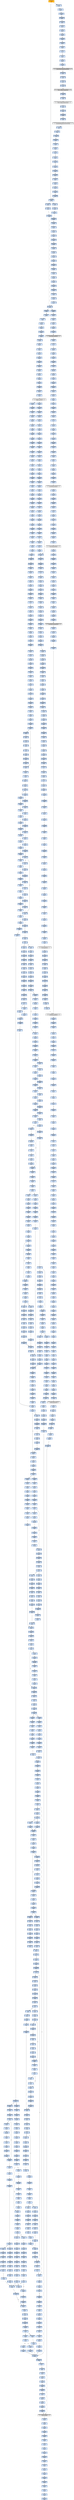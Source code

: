 strict digraph G {
	graph [bgcolor=transparent,
		name=G
	];
	node [color=lightsteelblue,
		fillcolor=lightsteelblue,
		shape=rectangle,
		style=filled
	];
	"0x00404e14"	[color=lightgrey,
		fillcolor=orange,
		label="0x00404e14
call"];
	"0x00404e19"	[label="0x00404e19
jmp"];
	"0x00404e14" -> "0x00404e19"	[color="#000000"];
	"0x0040a823"	[label="0x0040a823
pushl"];
	"0x00404e14" -> "0x0040a823"	[color="#000000"];
	"0x00404e1a"	[label="0x00404e1a
pushl"];
	"0x00404e19" -> "0x00404e1a"	[color="#000000"];
	"0x00404e1e"	[label="0x00404e1e
pushl"];
	"0x00404e19" -> "0x00404e1e"	[color="#000000"];
	"0x00404e21"	[label="0x00404e21
movl"];
	"0x00404e1a" -> "0x00404e21"	[color="#000000"];
	"0x00404e28"	[label="0x00404e28
xorl"];
	"0x00404e21" -> "0x00404e28"	[color="#000000"];
	"0x00404e2a"	[label="0x00404e2a
call"];
	"0x00404e28" -> "0x00404e2a"	[color="#000000"];
	"0x0042b74f"	[label="0x0042b74f
movl"];
	"0x00404e2a" -> "0x0042b74f"	[color="#000000"];
	"0x0040962c"	[label="0x0040962c
pushl"];
	"0x00404e2a" -> "0x0040962c"	[color="#000000"];
	"0x0042b754"	[label="0x0042b754
popl"];
	"0x0042b74f" -> "0x0042b754"	[color="#000000"];
	"0x0042b75b"	[label="0x0042b75b
addl"];
	"0x0042b754" -> "0x0042b75b"	[color="#000000"];
	"0x0042b75e"	[label="0x0042b75e
pushl"];
	"0x0042b75b" -> "0x0042b75e"	[color="#000000"];
	"0x0042b75f"	[label="0x0042b75f
pushl"];
	"0x0042b75e" -> "0x0042b75f"	[color="#000000"];
	"0x0042b760"	[label="0x0042b760
pushl"];
	"0x0042b75f" -> "0x0042b760"	[color="#000000"];
	"0x0042b761"	[label="0x0042b761
pushl"];
	"0x0042b760" -> "0x0042b761"	[color="#000000"];
	"0x0042b762"	[label="0x0042b762
pushl"];
	"0x0042b761" -> "0x0042b762"	[color="#000000"];
	"0x0042b763"	[label="0x0042b763
pushl"];
	"0x0042b762" -> "0x0042b763"	[color="#000000"];
	"0x0042b764"	[label="0x0042b764
leal"];
	"0x0042b763" -> "0x0042b764"	[color="#000000"];
	"0x0042b76a"	[label="0x0042b76a
movl"];
	"0x0042b764" -> "0x0042b76a"	[color="#000000"];
	"0x0042b76d"	[label="0x0042b76d
pushl"];
	"0x0042b76a" -> "0x0042b76d"	[color="#000000"];
	"0x0042b76e"	[label="0x0042b76e
movl"];
	"0x0042b76d" -> "0x0042b76e"	[color="#000000"];
	"0x0042b770"	[label="0x0042b770
pushl"];
	"0x0042b76e" -> "0x0042b770"	[color="#000000"];
	"0x0042b772"	[label="0x0042b772
pushl"];
	"0x0042b770" -> "0x0042b772"	[color="#000000"];
	"0x0042b777"	[label="0x0042b777
pushl"];
	"0x0042b772" -> "0x0042b777"	[color="#000000"];
	"0x0042b77a"	[label="0x0042b77a
pushl"];
	"0x0042b777" -> "0x0042b77a"	[color="#000000"];
	"0x0042b77c"	[label="0x0042b77c
movl"];
	"0x0042b77a" -> "0x0042b77c"	[color="#000000"];
	"0x0042b77f"	[label="0x0042b77f
addl"];
	"0x0042b77c" -> "0x0042b77f"	[color="#000000"];
	"0x0042b781"	[label="0x0042b781
movl"];
	"0x0042b77f" -> "0x0042b781"	[color="#000000"];
	"0x0042b783"	[label="0x0042b783
call"];
	"0x0042b781" -> "0x0042b783"	[color="#000000"];
	VIRTUALALLOC_KERNEL32_DLL	[color=lightgrey,
		fillcolor=lightgrey,
		label="VIRTUALALLOC_KERNEL32_DLL
VIRTUALALLOC"];
	"0x0042b783" -> VIRTUALALLOC_KERNEL32_DLL	[color="#000000"];
	"0x0042b785"	[label="0x0042b785
popl"];
	VIRTUALALLOC_KERNEL32_DLL -> "0x0042b785"	[color="#000000"];
	"0x13b00851"	[label="0x13b00851
movl"];
	VIRTUALALLOC_KERNEL32_DLL -> "0x13b00851"	[color="#000000"];
	"0x0042b786"	[label="0x0042b786
movl"];
	"0x0042b785" -> "0x0042b786"	[color="#000000"];
	"0x0042b788"	[label="0x0042b788
pushl"];
	"0x0042b786" -> "0x0042b788"	[color="#000000"];
	"0x0042b789"	[label="0x0042b789
pushl"];
	"0x0042b788" -> "0x0042b789"	[color="#000000"];
	"0x0042b78a"	[label="0x0042b78a
movl"];
	"0x0042b789" -> "0x0042b78a"	[color="#000000"];
	"0x0042b78c"	[label="0x0042b78c
movl"];
	"0x0042b78a" -> "0x0042b78c"	[color="#000000"];
	"0x0042b78f"	[label="0x0042b78f
addl"];
	"0x0042b78c" -> "0x0042b78f"	[color="#000000"];
	"0x0042b791"	[label="0x0042b791
movl"];
	"0x0042b78f" -> "0x0042b791"	[color="#000000"];
	"0x0042b793"	[label="0x0042b793
movl"];
	"0x0042b791" -> "0x0042b793"	[color="#000000"];
	"0x0042b796"	[label="0x0042b796
movl"];
	"0x0042b793" -> "0x0042b796"	[color="#000000"];
	"0x0042b799"	[label="0x0042b799
addl"];
	"0x0042b796" -> "0x0042b799"	[color="#000000"];
	"0x0042b79b"	[label="0x0042b79b
movl"];
	"0x0042b799" -> "0x0042b79b"	[color="#000000"];
	"0x0042b79d"	[label="0x0042b79d
movl"];
	"0x0042b79b" -> "0x0042b79d"	[color="#000000"];
	"0x0042b7a0"	[label="0x0042b7a0
addl"];
	"0x0042b79d" -> "0x0042b7a0"	[color="#000000"];
	"0x0042b7a2"	[label="0x0042b7a2
movl"];
	"0x0042b7a0" -> "0x0042b7a2"	[color="#000000"];
	"0x0042b7a5"	[label="0x0042b7a5
addl"];
	"0x0042b7a2" -> "0x0042b7a5"	[color="#000000"];
	"0x0042b7a7"	[label="0x0042b7a7
leal"];
	"0x0042b7a5" -> "0x0042b7a7"	[color="#000000"];
	"0x0042b7aa"	[label="0x0042b7aa
pushl"];
	"0x0042b7a7" -> "0x0042b7aa"	[color="#000000"];
	"0x0042b7ab"	[label="0x0042b7ab
pushl"];
	"0x0042b7aa" -> "0x0042b7ab"	[color="#000000"];
	"0x0042b7ac"	[label="0x0042b7ac
pushl"];
	"0x0042b7ab" -> "0x0042b7ac"	[color="#000000"];
	"0x0042b7ad"	[label="0x0042b7ad
call"];
	"0x0042b7ac" -> "0x0042b7ad"	[color="#000000"];
	"0x0042b65d"	[label="0x0042b65d
pusha"];
	"0x0042b7ad" -> "0x0042b65d"	[color="#000000"];
	"0x0042b65e"	[label="0x0042b65e
movl"];
	"0x0042b65d" -> "0x0042b65e"	[color="#000000"];
	"0x0042b662"	[label="0x0042b662
movl"];
	"0x0042b65e" -> "0x0042b662"	[color="#000000"];
	"0x0042b666"	[label="0x0042b666
cld"];
	"0x0042b662" -> "0x0042b666"	[color="#000000"];
	"0x0042b667"	[label="0x0042b667
movb"];
	"0x0042b666" -> "0x0042b667"	[color="#000000"];
	"0x0042b669"	[label="0x0042b669
xorl"];
	"0x0042b667" -> "0x0042b669"	[color="#000000"];
	"0x0042b66b"	[label="0x0042b66b
movsb"];
	"0x0042b669" -> "0x0042b66b"	[color="#000000"];
	"0x0042b66c"	[label="0x0042b66c
movb"];
	"0x0042b66b" -> "0x0042b66c"	[color="#000000"];
	"0x0042b66e"	[label="0x0042b66e
call"];
	"0x0042b66c" -> "0x0042b66e"	[color="#000000"];
	"0x0042b6e0"	[label="0x0042b6e0
addb"];
	"0x0042b66e" -> "0x0042b6e0"	[color="#000000"];
	"0x0042b6e2"	[label="0x0042b6e2
jne"];
	"0x0042b6e0" -> "0x0042b6e2"	[color="#000000"];
	"0x0042b6e4"	[label="0x0042b6e4
movb"];
	"0x0042b6e2" -> "0x0042b6e4"	[color="#000000",
		label=F];
	"0x0042b6e9"	[label="0x0042b6e9
ret"];
	"0x0042b6e2" -> "0x0042b6e9"	[color="#000000",
		label=T];
	"0x0042b6e6"	[label="0x0042b6e6
incl"];
	"0x0042b6e4" -> "0x0042b6e6"	[color="#000000"];
	"0x0042b6e7"	[label="0x0042b6e7
adcb"];
	"0x0042b6e6" -> "0x0042b6e7"	[color="#000000"];
	"0x0042b6e7" -> "0x0042b6e9"	[color="#000000"];
	"0x0042b685"	[label="0x0042b685
jae"];
	"0x0042b6e9" -> "0x0042b685"	[color="#000000"];
	"0x0042b6aa"	[label="0x0042b6aa
lodsb"];
	"0x0042b685" -> "0x0042b6aa"	[color="#000000",
		label=T];
	"0x0042b6ab"	[label="0x0042b6ab
shrl"];
	"0x0042b6aa" -> "0x0042b6ab"	[color="#000000"];
	"0x0042b6ad"	[label="0x0042b6ad
je"];
	"0x0042b6ab" -> "0x0042b6ad"	[color="#000000"];
	"0x0042b6fc"	[label="0x0042b6fc
subl"];
	"0x0042b6ad" -> "0x0042b6fc"	[color="#000000",
		label=T];
	"0x0042b700"	[label="0x0042b700
movl"];
	"0x0042b6fc" -> "0x0042b700"	[color="#000000"];
	"0x0042b704"	[label="0x0042b704
popa"];
	"0x0042b700" -> "0x0042b704"	[color="#000000"];
	"0x0042b705"	[label="0x0042b705
ret"];
	"0x0042b704" -> "0x0042b705"	[color="#000000"];
	"0x0042b7af"	[label="0x0042b7af
popl"];
	"0x0042b705" -> "0x0042b7af"	[color="#000000"];
	"0x0042b7b0"	[label="0x0042b7b0
popl"];
	"0x0042b7af" -> "0x0042b7b0"	[color="#000000"];
	"0x0042b7b1"	[label="0x0042b7b1
addl"];
	"0x0042b7b0" -> "0x0042b7b1"	[color="#000000"];
	"0x0042b7b4"	[label="0x0042b7b4
movl"];
	"0x0042b7b1" -> "0x0042b7b4"	[color="#000000"];
	"0x0042b7b6"	[label="0x0042b7b6
pushl"];
	"0x0042b7b4" -> "0x0042b7b6"	[color="#000000"];
	"0x0042b7b7"	[label="0x0042b7b7
movl"];
	"0x0042b7b6" -> "0x0042b7b7"	[color="#000000"];
	"0x0042b7b9"	[label="0x0042b7b9
movl"];
	"0x0042b7b7" -> "0x0042b7b9"	[color="#000000"];
	"0x0042b7bc"	[label="0x0042b7bc
addl"];
	"0x0042b7b9" -> "0x0042b7bc"	[color="#000000"];
	"0x0042b7bf"	[label="0x0042b7bf
subl"];
	"0x0042b7bc" -> "0x0042b7bf"	[color="#000000"];
	"0x0042b7c1"	[label="0x0042b7c1
movl"];
	"0x0042b7bf" -> "0x0042b7c1"	[color="#000000"];
	"0x0042b7c4"	[label="0x0042b7c4
movl"];
	"0x0042b7c1" -> "0x0042b7c4"	[color="#000000"];
	"0x0042b7c7"	[label="0x0042b7c7
movl"];
	"0x0042b7c4" -> "0x0042b7c7"	[color="#000000"];
	"0x0042b7ca"	[label="0x0042b7ca
call"];
	"0x0042b7c7" -> "0x0042b7ca"	[color="#000000"];
	"0x13b00964"	[label="0x13b00964
pushl"];
	"0x0042b7ca" -> "0x13b00964"	[color="#000000"];
	"0x13b00965"	[label="0x13b00965
pushl"];
	"0x13b00964" -> "0x13b00965"	[color="#000000"];
	"0x13b00966"	[label="0x13b00966
pushl"];
	"0x13b00965" -> "0x13b00966"	[color="#000000"];
	"0x13b00967"	[label="0x13b00967
pushl"];
	"0x13b00966" -> "0x13b00967"	[color="#000000"];
	"0x13b00968"	[label="0x13b00968
call"];
	"0x13b00967" -> "0x13b00968"	[color="#000000"];
	"0x13b0096d"	[label="0x13b0096d
popl"];
	"0x13b00968" -> "0x13b0096d"	[color="#000000"];
	"0x13b0096e"	[label="0x13b0096e
subl"];
	"0x13b0096d" -> "0x13b0096e"	[color="#000000"];
	"0x13b00974"	[label="0x13b00974
leal"];
	"0x13b0096e" -> "0x13b00974"	[color="#000000"];
	"0x13b0097a"	[label="0x13b0097a
movl"];
	"0x13b00974" -> "0x13b0097a"	[color="#000000"];
	"0x13b0097d"	[label="0x13b0097d
addl"];
	"0x13b0097a" -> "0x13b0097d"	[color="#000000"];
	"0x13b00980"	[label="0x13b00980
subl"];
	"0x13b0097d" -> "0x13b00980"	[color="#000000"];
	"0x13b00982"	[label="0x13b00982
cld"];
	"0x13b00980" -> "0x13b00982"	[color="#000000"];
	"0x13b00983"	[label="0x13b00983
movl"];
	"0x13b00982" -> "0x13b00983"	[color="#000000"];
	"0x13b00985"	[label="0x13b00985
movl"];
	"0x13b00983" -> "0x13b00985"	[color="#000000"];
	"0x13b00988"	[label="0x13b00988
movl"];
	"0x13b00985" -> "0x13b00988"	[color="#000000"];
	"0x13b0098b"	[label="0x13b0098b
addl"];
	"0x13b00988" -> "0x13b0098b"	[color="#000000"];
	"0x13b0098d"	[label="0x13b0098d
leal"];
	"0x13b0098b" -> "0x13b0098d"	[color="#000000"];
	"0x13b00993"	[label="0x13b00993
lodsl"];
	"0x13b0098d" -> "0x13b00993"	[color="#000000"];
	"0x13b00994"	[label="0x13b00994
stosl"];
	"0x13b00993" -> "0x13b00994"	[color="#000000"];
	"0x13b00995"	[label="0x13b00995
lodsl"];
	"0x13b00994" -> "0x13b00995"	[color="#000000"];
	"0x13b00996"	[label="0x13b00996
stosl"];
	"0x13b00995" -> "0x13b00996"	[color="#000000"];
	"0x13b00997"	[label="0x13b00997
lodsl"];
	"0x13b00996" -> "0x13b00997"	[color="#000000"];
	"0x13b00998"	[label="0x13b00998
stosl"];
	"0x13b00997" -> "0x13b00998"	[color="#000000"];
	"0x13b00999"	[label="0x13b00999
lodsl"];
	"0x13b00998" -> "0x13b00999"	[color="#000000"];
	"0x13b0099a"	[label="0x13b0099a
stosl"];
	"0x13b00999" -> "0x13b0099a"	[color="#000000"];
	"0x13b0099b"	[label="0x13b0099b
nop"];
	"0x13b0099a" -> "0x13b0099b"	[color="#000000"];
	"0x13b0099c"	[label="0x13b0099c
cmpl"];
	"0x13b0099b" -> "0x13b0099c"	[color="#000000"];
	"0x13b009a0"	[label="0x13b009a0
je"];
	"0x13b0099c" -> "0x13b009a0"	[color="#000000"];
	"0x13b009a2"	[label="0x13b009a2
movl"];
	"0x13b009a0" -> "0x13b009a2"	[color="#000000",
		label=F];
	"0x13b009a5"	[label="0x13b009a5
testl"];
	"0x13b009a2" -> "0x13b009a5"	[color="#000000"];
	"0x13b009a7"	[label="0x13b009a7
je"];
	"0x13b009a5" -> "0x13b009a7"	[color="#000000"];
	"0x13b009a9"	[label="0x13b009a9
movl"];
	"0x13b009a7" -> "0x13b009a9"	[color="#000000",
		label=F];
	"0x13b009ae"	[label="0x13b009ae
addl"];
	"0x13b009a9" -> "0x13b009ae"	[color="#000000"];
	"0x13b009b0"	[label="0x13b009b0
movl"];
	"0x13b009ae" -> "0x13b009b0"	[color="#000000"];
	"0x13b009b3"	[label="0x13b009b3
addl"];
	"0x13b009b0" -> "0x13b009b3"	[color="#000000"];
	"0x13b009b5"	[label="0x13b009b5
repz"];
	"0x13b009b3" -> "0x13b009b5"	[color="#000000"];
	"0x13b009b7"	[label="0x13b009b7
movl"];
	"0x13b009b5" -> "0x13b009b7"	[color="#000000"];
	"0x13b009b9"	[label="0x13b009b9
leal"];
	"0x13b009b7" -> "0x13b009b9"	[color="#000000"];
	"0x13b009bf"	[label="0x13b009bf
addl"];
	"0x13b009b9" -> "0x13b009bf"	[color="#000000"];
	"0x13b009c1"	[label="0x13b009c1
addl"];
	"0x13b009bf" -> "0x13b009c1"	[color="#000000"];
	"0x13b009c4"	[label="0x13b009c4
addl"];
	"0x13b009c1" -> "0x13b009c4"	[color="#000000"];
	"0x13b009c7"	[label="0x13b009c7
leal"];
	"0x13b009c4" -> "0x13b009c7"	[color="#000000"];
	"0x13b009cd"	[label="0x13b009cd
pushl"];
	"0x13b009c7" -> "0x13b009cd"	[color="#000000"];
	"0x13b009ce"	[label="0x13b009ce
call"];
	"0x13b009cd" -> "0x13b009ce"	[color="#000000"];
	"0x13b00b19"	[label="0x13b00b19
pushl"];
	"0x13b009ce" -> "0x13b00b19"	[color="#000000"];
	"0x13b00b1a"	[label="0x13b00b1a
movl"];
	"0x13b00b19" -> "0x13b00b1a"	[color="#000000"];
	"0x13b00b1c"	[label="0x13b00b1c
addl"];
	"0x13b00b1a" -> "0x13b00b1c"	[color="#000000"];
	"0x13b00b1f"	[label="0x13b00b1f
pushl"];
	"0x13b00b1c" -> "0x13b00b1f"	[color="#000000"];
	"0x13b00b20"	[label="0x13b00b20
pushl"];
	"0x13b00b1f" -> "0x13b00b20"	[color="#000000"];
	"0x13b00b21"	[label="0x13b00b21
pushl"];
	"0x13b00b20" -> "0x13b00b21"	[color="#000000"];
	"0x13b00b22"	[label="0x13b00b22
call"];
	"0x13b00b21" -> "0x13b00b22"	[color="#000000"];
	"0x13b00b27"	[label="0x13b00b27
popl"];
	"0x13b00b22" -> "0x13b00b27"	[color="#000000"];
	"0x13b00b28"	[label="0x13b00b28
subl"];
	"0x13b00b27" -> "0x13b00b28"	[color="#000000"];
	"0x13b00b2e"	[label="0x13b00b2e
movl"];
	"0x13b00b28" -> "0x13b00b2e"	[color="#000000"];
	"0x13b00b31"	[label="0x13b00b31
movl"];
	"0x13b00b2e" -> "0x13b00b31"	[color="#000000"];
	"0x13b00b33"	[label="0x13b00b33
addl"];
	"0x13b00b31" -> "0x13b00b33"	[color="#000000"];
	"0x13b00b35"	[label="0x13b00b35
pushl"];
	"0x13b00b33" -> "0x13b00b35"	[color="#000000"];
	"0x13b00b36"	[label="0x13b00b36
call"];
	"0x13b00b35" -> "0x13b00b36"	[color="#000000"];
	LOADLIBRARYA_KERNEL32_DLL	[color=lightgrey,
		fillcolor=lightgrey,
		label="LOADLIBRARYA_KERNEL32_DLL
LOADLIBRARYA"];
	"0x13b00b36" -> LOADLIBRARYA_KERNEL32_DLL	[color="#000000"];
	"0x13b00b3c"	[label="0x13b00b3c
movl"];
	LOADLIBRARYA_KERNEL32_DLL -> "0x13b00b3c"	[color="#000000"];
	"0x13b00b3f"	[label="0x13b00b3f
movl"];
	"0x13b00b3c" -> "0x13b00b3f"	[color="#000000"];
	"0x13b00b42"	[label="0x13b00b42
movl"];
	"0x13b00b3f" -> "0x13b00b42"	[color="#000000"];
	"0x13b00b45"	[label="0x13b00b45
addl"];
	"0x13b00b42" -> "0x13b00b45"	[color="#000000"];
	"0x13b00b47"	[label="0x13b00b47
addl"];
	"0x13b00b45" -> "0x13b00b47"	[color="#000000"];
	"0x13b00b49"	[label="0x13b00b49
xorl"];
	"0x13b00b47" -> "0x13b00b49"	[color="#000000"];
	"0x13b00b4b"	[label="0x13b00b4b
addl"];
	"0x13b00b49" -> "0x13b00b4b"	[color="#000000"];
	"0x13b00b4d"	[label="0x13b00b4d
je"];
	"0x13b00b4b" -> "0x13b00b4d"	[color="#000000"];
	"0x13b00b4f"	[label="0x13b00b4f
pushl"];
	"0x13b00b4d" -> "0x13b00b4f"	[color="#000000",
		label=F];
	"0x13b00b50"	[label="0x13b00b50
movl"];
	"0x13b00b4f" -> "0x13b00b50"	[color="#000000"];
	"0x13b00b52"	[label="0x13b00b52
addl"];
	"0x13b00b50" -> "0x13b00b52"	[color="#000000"];
	"0x13b00b54"	[label="0x13b00b54
pushl"];
	"0x13b00b52" -> "0x13b00b54"	[color="#000000"];
	"0x13b00b55"	[label="0x13b00b55
pushl"];
	"0x13b00b54" -> "0x13b00b55"	[color="#000000"];
	"0x13b00b58"	[label="0x13b00b58
call"];
	"0x13b00b55" -> "0x13b00b58"	[color="#000000"];
	GETPROCADDRESS_KERNEL32_DLL	[color=lightgrey,
		fillcolor=lightgrey,
		label="GETPROCADDRESS_KERNEL32_DLL
GETPROCADDRESS"];
	"0x13b00b58" -> GETPROCADDRESS_KERNEL32_DLL	[color="#000000"];
	"0x13b012db"	[label="0x13b012db
popl"];
	GETPROCADDRESS_KERNEL32_DLL -> "0x13b012db"	[color="#000000"];
	"0x13b00853"	[label="0x13b00853
movl"];
	"0x13b00851" -> "0x13b00853"	[color="#000000"];
	"0x13b00856"	[label="0x13b00856
leal"];
	"0x13b00853" -> "0x13b00856"	[color="#000000"];
	"0x13b00859"	[label="0x13b00859
pushl"];
	"0x13b00856" -> "0x13b00859"	[color="#000000"];
	"0x13b0085a"	[label="0x13b0085a
pushl"];
	"0x13b00859" -> "0x13b0085a"	[color="#000000"];
	"0x13b0085b"	[label="0x13b0085b
pushl"];
	"0x13b0085a" -> "0x13b0085b"	[color="#000000"];
	"0x13b0085e"	[label="0x13b0085e
addl"];
	"0x13b0085b" -> "0x13b0085e"	[color="#000000"];
	"0x13b00861"	[label="0x13b00861
pushl"];
	"0x13b0085e" -> "0x13b00861"	[color="#000000"];
	"0x13b00862"	[label="0x13b00862
pushl"];
	"0x13b00861" -> "0x13b00862"	[color="#000000"];
	"0x13b00863"	[label="0x13b00863
leal"];
	"0x13b00862" -> "0x13b00863"	[color="#000000"];
	"0x13b00866"	[label="0x13b00866
pushl"];
	"0x13b00863" -> "0x13b00866"	[color="#000000"];
	"0x13b00867"	[label="0x13b00867
call"];
	"0x13b00866" -> "0x13b00867"	[color="#000000"];
	"0x13b0000d"	[label="0x13b0000d
pushl"];
	"0x13b00867" -> "0x13b0000d"	[color="#000000"];
	"0x13b0000e"	[label="0x13b0000e
movl"];
	"0x13b0000d" -> "0x13b0000e"	[color="#000000"];
	"0x13b00010"	[label="0x13b00010
subl"];
	"0x13b0000e" -> "0x13b00010"	[color="#000000"];
	"0x13b00013"	[label="0x13b00013
movl"];
	"0x13b00010" -> "0x13b00013"	[color="#000000"];
	"0x13b00016"	[label="0x13b00016
movl"];
	"0x13b00013" -> "0x13b00016"	[color="#000000"];
	"0x13b00019"	[label="0x13b00019
andl"];
	"0x13b00016" -> "0x13b00019"	[color="#000000"];
	"0x13b0001d"	[label="0x13b0001d
andl"];
	"0x13b00019" -> "0x13b0001d"	[color="#000000"];
	"0x13b00021"	[label="0x13b00021
xorl"];
	"0x13b0001d" -> "0x13b00021"	[color="#000000"];
	"0x13b00023"	[label="0x13b00023
incl"];
	"0x13b00021" -> "0x13b00023"	[color="#000000"];
	"0x13b00024"	[label="0x13b00024
pushl"];
	"0x13b00023" -> "0x13b00024"	[color="#000000"];
	"0x13b00025"	[label="0x13b00025
pushl"];
	"0x13b00024" -> "0x13b00025"	[color="#000000"];
	"0x13b00026"	[label="0x13b00026
movl"];
	"0x13b00025" -> "0x13b00026"	[color="#000000"];
	"0x13b00029"	[label="0x13b00029
pushl"];
	"0x13b00026" -> "0x13b00029"	[color="#000000"];
	"0x13b0002a"	[label="0x13b0002a
movl"];
	"0x13b00029" -> "0x13b0002a"	[color="#000000"];
	"0x13b0002c"	[label="0x13b0002c
shll"];
	"0x13b0002a" -> "0x13b0002c"	[color="#000000"];
	"0x13b0002e"	[label="0x13b0002e
movl"];
	"0x13b0002c" -> "0x13b0002e"	[color="#000000"];
	"0x13b00031"	[label="0x13b00031
movl"];
	"0x13b0002e" -> "0x13b00031"	[color="#000000"];
	"0x13b00033"	[label="0x13b00033
movl"];
	"0x13b00031" -> "0x13b00033"	[color="#000000"];
	"0x13b00035"	[label="0x13b00035
shll"];
	"0x13b00033" -> "0x13b00035"	[color="#000000"];
	"0x13b00037"	[label="0x13b00037
movl"];
	"0x13b00035" -> "0x13b00037"	[color="#000000"];
	"0x13b0003a"	[label="0x13b0003a
addl"];
	"0x13b00037" -> "0x13b0003a"	[color="#000000"];
	"0x13b0003c"	[label="0x13b0003c
movl"];
	"0x13b0003a" -> "0x13b0003c"	[color="#000000"];
	"0x13b00041"	[label="0x13b00041
shll"];
	"0x13b0003c" -> "0x13b00041"	[color="#000000"];
	"0x13b00043"	[label="0x13b00043
decl"];
	"0x13b00041" -> "0x13b00043"	[color="#000000"];
	"0x13b00044"	[label="0x13b00044
decl"];
	"0x13b00043" -> "0x13b00044"	[color="#000000"];
	"0x13b00045"	[label="0x13b00045
movl"];
	"0x13b00044" -> "0x13b00045"	[color="#000000"];
	"0x13b00048"	[label="0x13b00048
addl"];
	"0x13b00045" -> "0x13b00048"	[color="#000000"];
	"0x13b0004d"	[label="0x13b0004d
movb"];
	"0x13b00048" -> "0x13b0004d"	[color="#000000"];
	"0x13b00051"	[label="0x13b00051
movl"];
	"0x13b0004d" -> "0x13b00051"	[color="#000000"];
	"0x13b00054"	[label="0x13b00054
movl"];
	"0x13b00051" -> "0x13b00054"	[color="#000000"];
	"0x13b00057"	[label="0x13b00057
movl"];
	"0x13b00054" -> "0x13b00057"	[color="#000000"];
	"0x13b0005a"	[label="0x13b0005a
movl"];
	"0x13b00057" -> "0x13b0005a"	[color="#000000"];
	"0x13b0005d"	[label="0x13b0005d
movl"];
	"0x13b0005a" -> "0x13b0005d"	[color="#000000"];
	"0x13b00060"	[label="0x13b00060
movl"];
	"0x13b0005d" -> "0x13b00060"	[color="#000000"];
	"0x13b00063"	[label="0x13b00063
je"];
	"0x13b00060" -> "0x13b00063"	[color="#000000"];
	"0x13b00065"	[label="0x13b00065
movl"];
	"0x13b00063" -> "0x13b00065"	[color="#000000",
		label=F];
	"0x13b00067"	[label="0x13b00067
movl"];
	"0x13b00065" -> "0x13b00067"	[color="#000000"];
	"0x13b0006c"	[label="0x13b0006c
movl"];
	"0x13b00067" -> "0x13b0006c"	[color="#000000"];
	"0x13b0006e"	[label="0x13b0006e
repz"];
	"0x13b0006c" -> "0x13b0006e"	[color="#000000"];
	"0x13b00070"	[label="0x13b00070
movl"];
	"0x13b0006e" -> "0x13b00070"	[color="#000000"];
	"0x13b00073"	[label="0x13b00073
andl"];
	"0x13b00070" -> "0x13b00073"	[color="#000000"];
	"0x13b00077"	[label="0x13b00077
pushl"];
	"0x13b00073" -> "0x13b00077"	[color="#000000"];
	"0x13b00079"	[label="0x13b00079
movl"];
	"0x13b00077" -> "0x13b00079"	[color="#000000"];
	"0x13b0007c"	[label="0x13b0007c
orl"];
	"0x13b00079" -> "0x13b0007c"	[color="#000000"];
	"0x13b0007f"	[label="0x13b0007f
popl"];
	"0x13b0007c" -> "0x13b0007f"	[color="#000000"];
	"0x13b00080"	[label="0x13b00080
movl"];
	"0x13b0007f" -> "0x13b00080"	[color="#000000"];
	"0x13b00083"	[label="0x13b00083
movl"];
	"0x13b00080" -> "0x13b00083"	[color="#000000"];
	"0x13b00086"	[label="0x13b00086
movzbl"];
	"0x13b00083" -> "0x13b00086"	[color="#000000"];
	"0x13b00089"	[label="0x13b00089
shll"];
	"0x13b00086" -> "0x13b00089"	[color="#000000"];
	"0x13b0008c"	[label="0x13b0008c
orl"];
	"0x13b00089" -> "0x13b0008c"	[color="#000000"];
	"0x13b0008e"	[label="0x13b0008e
incl"];
	"0x13b0008c" -> "0x13b0008e"	[color="#000000"];
	"0x13b00091"	[label="0x13b00091
decl"];
	"0x13b0008e" -> "0x13b00091"	[color="#000000"];
	"0x13b00092"	[label="0x13b00092
movl"];
	"0x13b00091" -> "0x13b00092"	[color="#000000"];
	"0x13b00095"	[label="0x13b00095
jne"];
	"0x13b00092" -> "0x13b00095"	[color="#000000"];
	"0x13b00097"	[label="0x13b00097
cmpl"];
	"0x13b00095" -> "0x13b00097"	[color="#000000",
		label=F];
	"0x13b0009a"	[label="0x13b0009a
ja"];
	"0x13b00097" -> "0x13b0009a"	[color="#000000"];
	"0x13b000a8"	[label="0x13b000a8
andl"];
	"0x13b0009a" -> "0x13b000a8"	[color="#000000",
		label=T];
	"0x13b000ab"	[label="0x13b000ab
movl"];
	"0x13b000a8" -> "0x13b000ab"	[color="#000000"];
	"0x13b000ae"	[label="0x13b000ae
movl"];
	"0x13b000ab" -> "0x13b000ae"	[color="#000000"];
	"0x13b000b1"	[label="0x13b000b1
shll"];
	"0x13b000ae" -> "0x13b000b1"	[color="#000000"];
	"0x13b000b4"	[label="0x13b000b4
addl"];
	"0x13b000b1" -> "0x13b000b4"	[color="#000000"];
	"0x13b000b6"	[label="0x13b000b6
leal"];
	"0x13b000b4" -> "0x13b000b6"	[color="#000000"];
	"0x13b000b9"	[label="0x13b000b9
cmpl"];
	"0x13b000b6" -> "0x13b000b9"	[color="#000000"];
	"0x13b000be"	[label="0x13b000be
jae"];
	"0x13b000b9" -> "0x13b000be"	[color="#000000"];
	"0x13b000d7"	[label="0x13b000d7
movl"];
	"0x13b000be" -> "0x13b000d7"	[color="#000000",
		label=T];
	"0x13b000c0"	[label="0x13b000c0
movl"];
	"0x13b000be" -> "0x13b000c0"	[color="#000000",
		label=F];
	"0x13b000d9"	[label="0x13b000d9
movl"];
	"0x13b000d7" -> "0x13b000d9"	[color="#000000"];
	"0x13b000db"	[label="0x13b000db
shrl"];
	"0x13b000d9" -> "0x13b000db"	[color="#000000"];
	"0x13b000de"	[label="0x13b000de
imull"];
	"0x13b000db" -> "0x13b000de"	[color="#000000"];
	"0x13b000e1"	[label="0x13b000e1
cmpl"];
	"0x13b000de" -> "0x13b000e1"	[color="#000000"];
	"0x13b000e4"	[label="0x13b000e4
jae"];
	"0x13b000e1" -> "0x13b000e4"	[color="#000000"];
	"0x13b000ea"	[label="0x13b000ea
movl"];
	"0x13b000e4" -> "0x13b000ea"	[color="#000000",
		label=F];
	"0x13b00269"	[label="0x13b00269
subl"];
	"0x13b000e4" -> "0x13b00269"	[color="#000000",
		label=T];
	"0x13b000ec"	[label="0x13b000ec
movl"];
	"0x13b000ea" -> "0x13b000ec"	[color="#000000"];
	"0x13b000f1"	[label="0x13b000f1
subl"];
	"0x13b000ec" -> "0x13b000f1"	[color="#000000"];
	"0x13b000f3"	[label="0x13b000f3
shrl"];
	"0x13b000f1" -> "0x13b000f3"	[color="#000000"];
	"0x13b000f6"	[label="0x13b000f6
addl"];
	"0x13b000f3" -> "0x13b000f6"	[color="#000000"];
	"0x13b000f8"	[label="0x13b000f8
movl"];
	"0x13b000f6" -> "0x13b000f8"	[color="#000000"];
	"0x13b000fa"	[label="0x13b000fa
movzbl"];
	"0x13b000f8" -> "0x13b000fa"	[color="#000000"];
	"0x13b000fe"	[label="0x13b000fe
movl"];
	"0x13b000fa" -> "0x13b000fe"	[color="#000000"];
	"0x13b00101"	[label="0x13b00101
andl"];
	"0x13b000fe" -> "0x13b00101"	[color="#000000"];
	"0x13b00104"	[label="0x13b00104
pushl"];
	"0x13b00101" -> "0x13b00104"	[color="#000000"];
	"0x13b00106"	[label="0x13b00106
popl"];
	"0x13b00104" -> "0x13b00106"	[color="#000000"];
	"0x13b00107"	[label="0x13b00107
subb"];
	"0x13b00106" -> "0x13b00107"	[color="#000000"];
	"0x13b0010a"	[label="0x13b0010a
xorl"];
	"0x13b00107" -> "0x13b0010a"	[color="#000000"];
	"0x13b0010c"	[label="0x13b0010c
shrl"];
	"0x13b0010a" -> "0x13b0010c"	[color="#000000"];
	"0x13b0010e"	[label="0x13b0010e
movl"];
	"0x13b0010c" -> "0x13b0010e"	[color="#000000"];
	"0x13b00111"	[label="0x13b00111
shll"];
	"0x13b0010e" -> "0x13b00111"	[color="#000000"];
	"0x13b00113"	[label="0x13b00113
movl"];
	"0x13b00111" -> "0x13b00113"	[color="#000000"];
	"0x13b00116"	[label="0x13b00116
incl"];
	"0x13b00113" -> "0x13b00116"	[color="#000000"];
	"0x13b00117"	[label="0x13b00117
addl"];
	"0x13b00116" -> "0x13b00117"	[color="#000000"];
	"0x13b00119"	[label="0x13b00119
imull"];
	"0x13b00117" -> "0x13b00119"	[color="#000000"];
	"0x13b0011f"	[label="0x13b0011f
cmpl"];
	"0x13b00119" -> "0x13b0011f"	[color="#000000"];
	"0x13b00123"	[label="0x13b00123
leal"];
	"0x13b0011f" -> "0x13b00123"	[color="#000000"];
	"0x13b0012a"	[label="0x13b0012a
movl"];
	"0x13b00123" -> "0x13b0012a"	[color="#000000"];
	"0x13b0012d"	[label="0x13b0012d
jl"];
	"0x13b0012a" -> "0x13b0012d"	[color="#000000"];
	"0x13b001d2"	[label="0x13b001d2
movl"];
	"0x13b0012d" -> "0x13b001d2"	[color="#000000",
		label=T];
	"0x13b00133"	[label="0x13b00133
movl"];
	"0x13b0012d" -> "0x13b00133"	[color="#000000",
		label=F];
	"0x13b001d5"	[label="0x13b001d5
leal"];
	"0x13b001d2" -> "0x13b001d5"	[color="#000000"];
	"0x13b001d8"	[label="0x13b001d8
cmpl"];
	"0x13b001d5" -> "0x13b001d8"	[color="#000000"];
	"0x13b001dd"	[label="0x13b001dd
jae"];
	"0x13b001d8" -> "0x13b001dd"	[color="#000000"];
	"0x13b001f6"	[label="0x13b001f6
movl"];
	"0x13b001dd" -> "0x13b001f6"	[color="#000000",
		label=T];
	"0x13b001df"	[label="0x13b001df
movl"];
	"0x13b001dd" -> "0x13b001df"	[color="#000000",
		label=F];
	"0x13b001f8"	[label="0x13b001f8
movl"];
	"0x13b001f6" -> "0x13b001f8"	[color="#000000"];
	"0x13b001fa"	[label="0x13b001fa
shrl"];
	"0x13b001f8" -> "0x13b001fa"	[color="#000000"];
	"0x13b001fd"	[label="0x13b001fd
imull"];
	"0x13b001fa" -> "0x13b001fd"	[color="#000000"];
	"0x13b00200"	[label="0x13b00200
cmpl"];
	"0x13b001fd" -> "0x13b00200"	[color="#000000"];
	"0x13b00203"	[label="0x13b00203
jae"];
	"0x13b00200" -> "0x13b00203"	[color="#000000"];
	"0x13b00205"	[label="0x13b00205
movl"];
	"0x13b00203" -> "0x13b00205"	[color="#000000",
		label=F];
	"0x13b00219"	[label="0x13b00219
subl"];
	"0x13b00203" -> "0x13b00219"	[color="#000000",
		label=T];
	"0x13b00207"	[label="0x13b00207
movl"];
	"0x13b00205" -> "0x13b00207"	[color="#000000"];
	"0x13b0020c"	[label="0x13b0020c
subl"];
	"0x13b00207" -> "0x13b0020c"	[color="#000000"];
	"0x13b0020e"	[label="0x13b0020e
shrl"];
	"0x13b0020c" -> "0x13b0020e"	[color="#000000"];
	"0x13b00211"	[label="0x13b00211
addl"];
	"0x13b0020e" -> "0x13b00211"	[color="#000000"];
	"0x13b00213"	[label="0x13b00213
movl"];
	"0x13b00211" -> "0x13b00213"	[color="#000000"];
	"0x13b00215"	[label="0x13b00215
addl"];
	"0x13b00213" -> "0x13b00215"	[color="#000000"];
	"0x13b00217"	[label="0x13b00217
jmp"];
	"0x13b00215" -> "0x13b00217"	[color="#000000"];
	"0x13b0022b"	[label="0x13b0022b
cmpl"];
	"0x13b00217" -> "0x13b0022b"	[color="#000000"];
	"0x13b00231"	[label="0x13b00231
jl"];
	"0x13b0022b" -> "0x13b00231"	[color="#000000"];
	"0x13b00233"	[label="0x13b00233
movl"];
	"0x13b00231" -> "0x13b00233"	[color="#000000",
		label=F];
	"0x13b0021c"	[label="0x13b0021c
subl"];
	"0x13b00219" -> "0x13b0021c"	[color="#000000"];
	"0x13b0021e"	[label="0x13b0021e
movl"];
	"0x13b0021c" -> "0x13b0021e"	[color="#000000"];
	"0x13b00220"	[label="0x13b00220
shrl"];
	"0x13b0021e" -> "0x13b00220"	[color="#000000"];
	"0x13b00223"	[label="0x13b00223
subl"];
	"0x13b00220" -> "0x13b00223"	[color="#000000"];
	"0x13b00225"	[label="0x13b00225
movl"];
	"0x13b00223" -> "0x13b00225"	[color="#000000"];
	"0x13b00227"	[label="0x13b00227
leal"];
	"0x13b00225" -> "0x13b00227"	[color="#000000"];
	"0x13b00227" -> "0x13b0022b"	[color="#000000"];
	"0x13b00236"	[label="0x13b00236
movl"];
	"0x13b00233" -> "0x13b00236"	[color="#000000"];
	"0x13b00239"	[label="0x13b00239
incl"];
	"0x13b00236" -> "0x13b00239"	[color="#000000"];
	"0x13b0023c"	[label="0x13b0023c
cmpl"];
	"0x13b00239" -> "0x13b0023c"	[color="#000000"];
	"0x13b00240"	[label="0x13b00240
movb"];
	"0x13b0023c" -> "0x13b00240"	[color="#000000"];
	"0x13b00243"	[label="0x13b00243
movb"];
	"0x13b00240" -> "0x13b00243"	[color="#000000"];
	"0x13b00246"	[label="0x13b00246
jnl"];
	"0x13b00243" -> "0x13b00246"	[color="#000000"];
	"0x13b00248"	[label="0x13b00248
andl"];
	"0x13b00246" -> "0x13b00248"	[color="#000000",
		label=F];
	"0x13b00251"	[label="0x13b00251
cmpl"];
	"0x13b00246" -> "0x13b00251"	[color="#000000",
		label=T];
	"0x13b0024c"	[label="0x13b0024c
jmp"];
	"0x13b00248" -> "0x13b0024c"	[color="#000000"];
	"0x13b007eb"	[label="0x13b007eb
movl"];
	"0x13b0024c" -> "0x13b007eb"	[color="#000000"];
	"0x13b007ee"	[label="0x13b007ee
cmpl"];
	"0x13b007eb" -> "0x13b007ee"	[color="#000000"];
	"0x13b007f1"	[label="0x13b007f1
jb"];
	"0x13b007ee" -> "0x13b007f1"	[color="#000000"];
	"0x13b007f7"	[label="0x13b007f7
jmp"];
	"0x13b007f1" -> "0x13b007f7"	[color="#000000",
		label=F];
	"0x13b000c3"	[label="0x13b000c3
movl"];
	"0x13b000c0" -> "0x13b000c3"	[color="#000000"];
	"0x13b000c6"	[label="0x13b000c6
movzbl"];
	"0x13b000c3" -> "0x13b000c6"	[color="#000000"];
	"0x13b000c9"	[label="0x13b000c9
shll"];
	"0x13b000c6" -> "0x13b000c9"	[color="#000000"];
	"0x13b000cc"	[label="0x13b000cc
orl"];
	"0x13b000c9" -> "0x13b000cc"	[color="#000000"];
	"0x13b000ce"	[label="0x13b000ce
shll"];
	"0x13b000cc" -> "0x13b000ce"	[color="#000000"];
	"0x13b000d1"	[label="0x13b000d1
incl"];
	"0x13b000ce" -> "0x13b000d1"	[color="#000000"];
	"0x13b000d4"	[label="0x13b000d4
movl"];
	"0x13b000d1" -> "0x13b000d4"	[color="#000000"];
	"0x13b000d4" -> "0x13b000d7"	[color="#000000"];
	"0x13b001e2"	[label="0x13b001e2
movl"];
	"0x13b001df" -> "0x13b001e2"	[color="#000000"];
	"0x13b001e5"	[label="0x13b001e5
movzbl"];
	"0x13b001e2" -> "0x13b001e5"	[color="#000000"];
	"0x13b001e8"	[label="0x13b001e8
shll"];
	"0x13b001e5" -> "0x13b001e8"	[color="#000000"];
	"0x13b001eb"	[label="0x13b001eb
orl"];
	"0x13b001e8" -> "0x13b001eb"	[color="#000000"];
	"0x13b001ed"	[label="0x13b001ed
shll"];
	"0x13b001eb" -> "0x13b001ed"	[color="#000000"];
	"0x13b001f0"	[label="0x13b001f0
incl"];
	"0x13b001ed" -> "0x13b001f0"	[color="#000000"];
	"0x13b001f3"	[label="0x13b001f3
movl"];
	"0x13b001f0" -> "0x13b001f3"	[color="#000000"];
	"0x13b001f3" -> "0x13b001f6"	[color="#000000"];
	"0x13b0026c"	[label="0x13b0026c
movl"];
	"0x13b00269" -> "0x13b0026c"	[color="#000000"];
	"0x13b0026e"	[label="0x13b0026e
shrl"];
	"0x13b0026c" -> "0x13b0026e"	[color="#000000"];
	"0x13b00271"	[label="0x13b00271
subl"];
	"0x13b0026e" -> "0x13b00271"	[color="#000000"];
	"0x13b00273"	[label="0x13b00273
movl"];
	"0x13b00271" -> "0x13b00273"	[color="#000000"];
	"0x13b00276"	[label="0x13b00276
subl"];
	"0x13b00273" -> "0x13b00276"	[color="#000000"];
	"0x13b00278"	[label="0x13b00278
movl"];
	"0x13b00276" -> "0x13b00278"	[color="#000000"];
	"0x13b0027a"	[label="0x13b0027a
movl"];
	"0x13b00278" -> "0x13b0027a"	[color="#000000"];
	"0x13b0027d"	[label="0x13b0027d
leal"];
	"0x13b0027a" -> "0x13b0027d"	[color="#000000"];
	"0x13b00284"	[label="0x13b00284
cmpl"];
	"0x13b0027d" -> "0x13b00284"	[color="#000000"];
	"0x13b00289"	[label="0x13b00289
jae"];
	"0x13b00284" -> "0x13b00289"	[color="#000000"];
	"0x13b002a2"	[label="0x13b002a2
movl"];
	"0x13b00289" -> "0x13b002a2"	[color="#000000",
		label=T];
	"0x13b0028b"	[label="0x13b0028b
movl"];
	"0x13b00289" -> "0x13b0028b"	[color="#000000",
		label=F];
	"0x13b002a4"	[label="0x13b002a4
movl"];
	"0x13b002a2" -> "0x13b002a4"	[color="#000000"];
	"0x13b002a6"	[label="0x13b002a6
shrl"];
	"0x13b002a4" -> "0x13b002a6"	[color="#000000"];
	"0x13b002a9"	[label="0x13b002a9
imull"];
	"0x13b002a6" -> "0x13b002a9"	[color="#000000"];
	"0x13b002ac"	[label="0x13b002ac
cmpl"];
	"0x13b002a9" -> "0x13b002ac"	[color="#000000"];
	"0x13b002af"	[label="0x13b002af
jae"];
	"0x13b002ac" -> "0x13b002af"	[color="#000000"];
	"0x13b002f4"	[label="0x13b002f4
subl"];
	"0x13b002af" -> "0x13b002f4"	[color="#000000",
		label=T];
	"0x13b002b1"	[label="0x13b002b1
movl"];
	"0x13b002af" -> "0x13b002b1"	[color="#000000",
		label=F];
	"0x13b002f7"	[label="0x13b002f7
subl"];
	"0x13b002f4" -> "0x13b002f7"	[color="#000000"];
	"0x13b002f9"	[label="0x13b002f9
movl"];
	"0x13b002f7" -> "0x13b002f9"	[color="#000000"];
	"0x13b002fb"	[label="0x13b002fb
shrl"];
	"0x13b002f9" -> "0x13b002fb"	[color="#000000"];
	"0x13b002fe"	[label="0x13b002fe
subl"];
	"0x13b002fb" -> "0x13b002fe"	[color="#000000"];
	"0x13b00300"	[label="0x13b00300
movl"];
	"0x13b002fe" -> "0x13b00300"	[color="#000000"];
	"0x13b00302"	[label="0x13b00302
movl"];
	"0x13b00300" -> "0x13b00302"	[color="#000000"];
	"0x13b00305"	[label="0x13b00305
movl"];
	"0x13b00302" -> "0x13b00305"	[color="#000000"];
	"0x13b00308"	[label="0x13b00308
leal"];
	"0x13b00305" -> "0x13b00308"	[color="#000000"];
	"0x13b0030f"	[label="0x13b0030f
cmpl"];
	"0x13b00308" -> "0x13b0030f"	[color="#000000"];
	"0x13b00314"	[label="0x13b00314
jae"];
	"0x13b0030f" -> "0x13b00314"	[color="#000000"];
	"0x13b00316"	[label="0x13b00316
movl"];
	"0x13b00314" -> "0x13b00316"	[color="#000000",
		label=F];
	"0x13b0032d"	[label="0x13b0032d
movl"];
	"0x13b00314" -> "0x13b0032d"	[color="#000000",
		label=T];
	"0x13b00319"	[label="0x13b00319
movl"];
	"0x13b00316" -> "0x13b00319"	[color="#000000"];
	"0x13b0031c"	[label="0x13b0031c
movzbl"];
	"0x13b00319" -> "0x13b0031c"	[color="#000000"];
	"0x13b0031f"	[label="0x13b0031f
shll"];
	"0x13b0031c" -> "0x13b0031f"	[color="#000000"];
	"0x13b00322"	[label="0x13b00322
orl"];
	"0x13b0031f" -> "0x13b00322"	[color="#000000"];
	"0x13b00324"	[label="0x13b00324
shll"];
	"0x13b00322" -> "0x13b00324"	[color="#000000"];
	"0x13b00327"	[label="0x13b00327
incl"];
	"0x13b00324" -> "0x13b00327"	[color="#000000"];
	"0x13b0032a"	[label="0x13b0032a
movl"];
	"0x13b00327" -> "0x13b0032a"	[color="#000000"];
	"0x13b0032a" -> "0x13b0032d"	[color="#000000"];
	"0x13b0032f"	[label="0x13b0032f
movl"];
	"0x13b0032d" -> "0x13b0032f"	[color="#000000"];
	"0x13b00331"	[label="0x13b00331
shrl"];
	"0x13b0032f" -> "0x13b00331"	[color="#000000"];
	"0x13b00334"	[label="0x13b00334
imull"];
	"0x13b00331" -> "0x13b00334"	[color="#000000"];
	"0x13b00337"	[label="0x13b00337
cmpl"];
	"0x13b00334" -> "0x13b00337"	[color="#000000"];
	"0x13b0033a"	[label="0x13b0033a
jae"];
	"0x13b00337" -> "0x13b0033a"	[color="#000000"];
	"0x13b00340"	[label="0x13b00340
movl"];
	"0x13b0033a" -> "0x13b00340"	[color="#000000",
		label=F];
	"0x13b003eb"	[label="0x13b003eb
subl"];
	"0x13b0033a" -> "0x13b003eb"	[color="#000000",
		label=T];
	"0x13b00345"	[label="0x13b00345
subl"];
	"0x13b00340" -> "0x13b00345"	[color="#000000"];
	"0x13b00347"	[label="0x13b00347
shrl"];
	"0x13b00345" -> "0x13b00347"	[color="#000000"];
	"0x13b0034a"	[label="0x13b0034a
addl"];
	"0x13b00347" -> "0x13b0034a"	[color="#000000"];
	"0x13b0034c"	[label="0x13b0034c
movl"];
	"0x13b0034a" -> "0x13b0034c"	[color="#000000"];
	"0x13b0034f"	[label="0x13b0034f
addl"];
	"0x13b0034c" -> "0x13b0034f"	[color="#000000"];
	"0x13b00352"	[label="0x13b00352
shll"];
	"0x13b0034f" -> "0x13b00352"	[color="#000000"];
	"0x13b00355"	[label="0x13b00355
movl"];
	"0x13b00352" -> "0x13b00355"	[color="#000000"];
	"0x13b00357"	[label="0x13b00357
movl"];
	"0x13b00355" -> "0x13b00357"	[color="#000000"];
	"0x13b0035a"	[label="0x13b0035a
addl"];
	"0x13b00357" -> "0x13b0035a"	[color="#000000"];
	"0x13b0035c"	[label="0x13b0035c
movl"];
	"0x13b0035a" -> "0x13b0035c"	[color="#000000"];
	"0x13b0035e"	[label="0x13b0035e
leal"];
	"0x13b0035c" -> "0x13b0035e"	[color="#000000"];
	"0x13b00361"	[label="0x13b00361
cmpl"];
	"0x13b0035e" -> "0x13b00361"	[color="#000000"];
	"0x13b00367"	[label="0x13b00367
jae"];
	"0x13b00361" -> "0x13b00367"	[color="#000000"];
	"0x13b00382"	[label="0x13b00382
movl"];
	"0x13b00367" -> "0x13b00382"	[color="#000000",
		label=T];
	"0x13b00369"	[label="0x13b00369
movl"];
	"0x13b00367" -> "0x13b00369"	[color="#000000",
		label=F];
	"0x13b00384"	[label="0x13b00384
movl"];
	"0x13b00382" -> "0x13b00384"	[color="#000000"];
	"0x13b00386"	[label="0x13b00386
shrl"];
	"0x13b00384" -> "0x13b00386"	[color="#000000"];
	"0x13b00389"	[label="0x13b00389
imull"];
	"0x13b00386" -> "0x13b00389"	[color="#000000"];
	"0x13b0038c"	[label="0x13b0038c
cmpl"];
	"0x13b00389" -> "0x13b0038c"	[color="#000000"];
	"0x13b0038f"	[label="0x13b0038f
jae"];
	"0x13b0038c" -> "0x13b0038f"	[color="#000000"];
	"0x13b00391"	[label="0x13b00391
movl"];
	"0x13b0038f" -> "0x13b00391"	[color="#000000",
		label=F];
	"0x13b003d8"	[label="0x13b003d8
subl"];
	"0x13b0038f" -> "0x13b003d8"	[color="#000000",
		label=T];
	"0x13b00393"	[label="0x13b00393
movl"];
	"0x13b00391" -> "0x13b00393"	[color="#000000"];
	"0x13b00398"	[label="0x13b00398
subl"];
	"0x13b00393" -> "0x13b00398"	[color="#000000"];
	"0x13b0039a"	[label="0x13b0039a
shrl"];
	"0x13b00398" -> "0x13b0039a"	[color="#000000"];
	"0x13b0039d"	[label="0x13b0039d
addl"];
	"0x13b0039a" -> "0x13b0039d"	[color="#000000"];
	"0x13b0039f"	[label="0x13b0039f
cmpl"];
	"0x13b0039d" -> "0x13b0039f"	[color="#000000"];
	"0x13b003a3"	[label="0x13b003a3
movl"];
	"0x13b0039f" -> "0x13b003a3"	[color="#000000"];
	"0x13b003a5"	[label="0x13b003a5
je"];
	"0x13b003a3" -> "0x13b003a5"	[color="#000000"];
	"0x13b003ab"	[label="0x13b003ab
movl"];
	"0x13b003a5" -> "0x13b003ab"	[color="#000000",
		label=F];
	"0x13b003ae"	[label="0x13b003ae
movl"];
	"0x13b003ab" -> "0x13b003ae"	[color="#000000"];
	"0x13b003b1"	[label="0x13b003b1
xorl"];
	"0x13b003ae" -> "0x13b003b1"	[color="#000000"];
	"0x13b003b3"	[label="0x13b003b3
cmpl"];
	"0x13b003b1" -> "0x13b003b3"	[color="#000000"];
	"0x13b003b7"	[label="0x13b003b7
setge"];
	"0x13b003b3" -> "0x13b003b7"	[color="#000000"];
	"0x13b003ba"	[label="0x13b003ba
leal"];
	"0x13b003b7" -> "0x13b003ba"	[color="#000000"];
	"0x13b003be"	[label="0x13b003be
movl"];
	"0x13b003ba" -> "0x13b003be"	[color="#000000"];
	"0x13b003c1"	[label="0x13b003c1
movl"];
	"0x13b003be" -> "0x13b003c1"	[color="#000000"];
	"0x13b003c4"	[label="0x13b003c4
subl"];
	"0x13b003c1" -> "0x13b003c4"	[color="#000000"];
	"0x13b003c7"	[label="0x13b003c7
incl"];
	"0x13b003c4" -> "0x13b003c7"	[color="#000000"];
	"0x13b003ca"	[label="0x13b003ca
movb"];
	"0x13b003c7" -> "0x13b003ca"	[color="#000000"];
	"0x13b003cd"	[label="0x13b003cd
movb"];
	"0x13b003ca" -> "0x13b003cd"	[color="#000000"];
	"0x13b003d0"	[label="0x13b003d0
movb"];
	"0x13b003cd" -> "0x13b003d0"	[color="#000000"];
	"0x13b003d3"	[label="0x13b003d3
jmp"];
	"0x13b003d0" -> "0x13b003d3"	[color="#000000"];
	"0x13b003d3" -> "0x13b007eb"	[color="#000000"];
	"0x13b00136"	[label="0x13b00136
subl"];
	"0x13b00133" -> "0x13b00136"	[color="#000000"];
	"0x13b00139"	[label="0x13b00139
movl"];
	"0x13b00136" -> "0x13b00139"	[color="#000000"];
	"0x13b0013c"	[label="0x13b0013c
movzbl"];
	"0x13b00139" -> "0x13b0013c"	[color="#000000"];
	"0x13b00140"	[label="0x13b00140
movl"];
	"0x13b0013c" -> "0x13b00140"	[color="#000000"];
	"0x13b00143"	[label="0x13b00143
shll"];
	"0x13b00140" -> "0x13b00143"	[color="#000000"];
	"0x13b00146"	[label="0x13b00146
movl"];
	"0x13b00143" -> "0x13b00146"	[color="#000000"];
	"0x13b00149"	[label="0x13b00149
movl"];
	"0x13b00146" -> "0x13b00149"	[color="#000000"];
	"0x13b0014c"	[label="0x13b0014c
andl"];
	"0x13b00149" -> "0x13b0014c"	[color="#000000"];
	"0x13b00152"	[label="0x13b00152
leal"];
	"0x13b0014c" -> "0x13b00152"	[color="#000000"];
	"0x13b00155"	[label="0x13b00155
leal"];
	"0x13b00152" -> "0x13b00155"	[color="#000000"];
	"0x13b0015c"	[label="0x13b0015c
movl"];
	"0x13b00155" -> "0x13b0015c"	[color="#000000"];
	"0x13b0015f"	[label="0x13b0015f
cmpl"];
	"0x13b0015c" -> "0x13b0015f"	[color="#000000"];
	"0x13b00164"	[label="0x13b00164
jae"];
	"0x13b0015f" -> "0x13b00164"	[color="#000000"];
	"0x13b0017d"	[label="0x13b0017d
movl"];
	"0x13b00164" -> "0x13b0017d"	[color="#000000",
		label=T];
	"0x13b00166"	[label="0x13b00166
movl"];
	"0x13b00164" -> "0x13b00166"	[color="#000000",
		label=F];
	"0x13b0017f"	[label="0x13b0017f
movl"];
	"0x13b0017d" -> "0x13b0017f"	[color="#000000"];
	"0x13b00181"	[label="0x13b00181
shrl"];
	"0x13b0017f" -> "0x13b00181"	[color="#000000"];
	"0x13b00184"	[label="0x13b00184
imull"];
	"0x13b00181" -> "0x13b00184"	[color="#000000"];
	"0x13b00187"	[label="0x13b00187
cmpl"];
	"0x13b00184" -> "0x13b00187"	[color="#000000"];
	"0x13b0018a"	[label="0x13b0018a
jae"];
	"0x13b00187" -> "0x13b0018a"	[color="#000000"];
	"0x13b001ab"	[label="0x13b001ab
subl"];
	"0x13b0018a" -> "0x13b001ab"	[color="#000000",
		label=T];
	"0x13b0018c"	[label="0x13b0018c
movl"];
	"0x13b0018a" -> "0x13b0018c"	[color="#000000",
		label=F];
	"0x13b001ae"	[label="0x13b001ae
subl"];
	"0x13b001ab" -> "0x13b001ae"	[color="#000000"];
	"0x13b001b0"	[label="0x13b001b0
movl"];
	"0x13b001ae" -> "0x13b001b0"	[color="#000000"];
	"0x13b001b2"	[label="0x13b001b2
shrl"];
	"0x13b001b0" -> "0x13b001b2"	[color="#000000"];
	"0x13b001b5"	[label="0x13b001b5
subl"];
	"0x13b001b2" -> "0x13b001b5"	[color="#000000"];
	"0x13b001b7"	[label="0x13b001b7
movl"];
	"0x13b001b5" -> "0x13b001b7"	[color="#000000"];
	"0x13b001ba"	[label="0x13b001ba
movl"];
	"0x13b001b7" -> "0x13b001ba"	[color="#000000"];
	"0x13b001bc"	[label="0x13b001bc
leal"];
	"0x13b001ba" -> "0x13b001bc"	[color="#000000"];
	"0x13b001c0"	[label="0x13b001c0
testl"];
	"0x13b001bc" -> "0x13b001c0"	[color="#000000"];
	"0x13b001c2"	[label="0x13b001c2
je"];
	"0x13b001c0" -> "0x13b001c2"	[color="#000000"];
	"0x13b001c2" -> "0x13b0022b"	[color="#000000",
		label=T];
	"0x13b001c4"	[label="0x13b001c4
cmpl"];
	"0x13b001c2" -> "0x13b001c4"	[color="#000000",
		label=F];
	"0x13b00255"	[label="0x13b00255
jnl"];
	"0x13b00251" -> "0x13b00255"	[color="#000000"];
	"0x13b00257"	[label="0x13b00257
subl"];
	"0x13b00255" -> "0x13b00257"	[color="#000000",
		label=F];
	"0x13b00260"	[label="0x13b00260
subl"];
	"0x13b00255" -> "0x13b00260"	[color="#000000",
		label=T];
	"0x13b0025b"	[label="0x13b0025b
jmp"];
	"0x13b00257" -> "0x13b0025b"	[color="#000000"];
	"0x13b0025b" -> "0x13b007eb"	[color="#000000"];
	"0x13b0018e"	[label="0x13b0018e
movl"];
	"0x13b0018c" -> "0x13b0018e"	[color="#000000"];
	"0x13b00193"	[label="0x13b00193
subl"];
	"0x13b0018e" -> "0x13b00193"	[color="#000000"];
	"0x13b00195"	[label="0x13b00195
shrl"];
	"0x13b00193" -> "0x13b00195"	[color="#000000"];
	"0x13b00198"	[label="0x13b00198
addl"];
	"0x13b00195" -> "0x13b00198"	[color="#000000"];
	"0x13b0019a"	[label="0x13b0019a
movl"];
	"0x13b00198" -> "0x13b0019a"	[color="#000000"];
	"0x13b0019d"	[label="0x13b0019d
addl"];
	"0x13b0019a" -> "0x13b0019d"	[color="#000000"];
	"0x13b0019f"	[label="0x13b0019f
movl"];
	"0x13b0019d" -> "0x13b0019f"	[color="#000000"];
	"0x13b001a1"	[label="0x13b001a1
testl"];
	"0x13b0019f" -> "0x13b001a1"	[color="#000000"];
	"0x13b001a3"	[label="0x13b001a3
jne"];
	"0x13b001a1" -> "0x13b001a3"	[color="#000000"];
	"0x13b001a3" -> "0x13b0022b"	[color="#000000",
		label=T];
	"0x13b001a9"	[label="0x13b001a9
jmp"];
	"0x13b001a3" -> "0x13b001a9"	[color="#000000",
		label=F];
	"0x13b0036c"	[label="0x13b0036c
shll"];
	"0x13b00369" -> "0x13b0036c"	[color="#000000"];
	"0x13b0036f"	[label="0x13b0036f
movl"];
	"0x13b0036c" -> "0x13b0036f"	[color="#000000"];
	"0x13b00371"	[label="0x13b00371
movl"];
	"0x13b0036f" -> "0x13b00371"	[color="#000000"];
	"0x13b00374"	[label="0x13b00374
movzbl"];
	"0x13b00371" -> "0x13b00374"	[color="#000000"];
	"0x13b00377"	[label="0x13b00377
shll"];
	"0x13b00374" -> "0x13b00377"	[color="#000000"];
	"0x13b0037a"	[label="0x13b0037a
orl"];
	"0x13b00377" -> "0x13b0037a"	[color="#000000"];
	"0x13b0037c"	[label="0x13b0037c
incl"];
	"0x13b0037a" -> "0x13b0037c"	[color="#000000"];
	"0x13b0037f"	[label="0x13b0037f
movl"];
	"0x13b0037c" -> "0x13b0037f"	[color="#000000"];
	"0x13b0037f" -> "0x13b00382"	[color="#000000"];
	"0x13b0028e"	[label="0x13b0028e
movl"];
	"0x13b0028b" -> "0x13b0028e"	[color="#000000"];
	"0x13b00291"	[label="0x13b00291
movzbl"];
	"0x13b0028e" -> "0x13b00291"	[color="#000000"];
	"0x13b00294"	[label="0x13b00294
shll"];
	"0x13b00291" -> "0x13b00294"	[color="#000000"];
	"0x13b00297"	[label="0x13b00297
orl"];
	"0x13b00294" -> "0x13b00297"	[color="#000000"];
	"0x13b00299"	[label="0x13b00299
shll"];
	"0x13b00297" -> "0x13b00299"	[color="#000000"];
	"0x13b0029c"	[label="0x13b0029c
incl"];
	"0x13b00299" -> "0x13b0029c"	[color="#000000"];
	"0x13b0029f"	[label="0x13b0029f
movl"];
	"0x13b0029c" -> "0x13b0029f"	[color="#000000"];
	"0x13b0029f" -> "0x13b002a2"	[color="#000000"];
	"0x13b002b3"	[label="0x13b002b3
movl"];
	"0x13b002b1" -> "0x13b002b3"	[color="#000000"];
	"0x13b002b8"	[label="0x13b002b8
subl"];
	"0x13b002b3" -> "0x13b002b8"	[color="#000000"];
	"0x13b002ba"	[label="0x13b002ba
shrl"];
	"0x13b002b8" -> "0x13b002ba"	[color="#000000"];
	"0x13b002bd"	[label="0x13b002bd
addl"];
	"0x13b002ba" -> "0x13b002bd"	[color="#000000"];
	"0x13b002bf"	[label="0x13b002bf
cmpl"];
	"0x13b002bd" -> "0x13b002bf"	[color="#000000"];
	"0x13b002c3"	[label="0x13b002c3
movl"];
	"0x13b002bf" -> "0x13b002c3"	[color="#000000"];
	"0x13b002c6"	[label="0x13b002c6
movl"];
	"0x13b002c3" -> "0x13b002c6"	[color="#000000"];
	"0x13b002c9"	[label="0x13b002c9
movl"];
	"0x13b002c6" -> "0x13b002c9"	[color="#000000"];
	"0x13b002cc"	[label="0x13b002cc
movl"];
	"0x13b002c9" -> "0x13b002cc"	[color="#000000"];
	"0x13b002cf"	[label="0x13b002cf
movl"];
	"0x13b002cc" -> "0x13b002cf"	[color="#000000"];
	"0x13b002d2"	[label="0x13b002d2
movl"];
	"0x13b002cf" -> "0x13b002d2"	[color="#000000"];
	"0x13b002d4"	[label="0x13b002d4
movl"];
	"0x13b002d2" -> "0x13b002d4"	[color="#000000"];
	"0x13b002d7"	[label="0x13b002d7
jnl"];
	"0x13b002d4" -> "0x13b002d7"	[color="#000000"];
	"0x13b002d9"	[label="0x13b002d9
andl"];
	"0x13b002d7" -> "0x13b002d9"	[color="#000000",
		label=F];
	"0x13b002df"	[label="0x13b002df
movl"];
	"0x13b002d7" -> "0x13b002df"	[color="#000000",
		label=T];
	"0x13b002dd"	[label="0x13b002dd
jmp"];
	"0x13b002d9" -> "0x13b002dd"	[color="#000000"];
	"0x13b002e6"	[label="0x13b002e6
movl"];
	"0x13b002dd" -> "0x13b002e6"	[color="#000000"];
	"0x13b002e9"	[label="0x13b002e9
addl"];
	"0x13b002e6" -> "0x13b002e9"	[color="#000000"];
	"0x13b002ef"	[label="0x13b002ef
jmp"];
	"0x13b002e9" -> "0x13b002ef"	[color="#000000"];
	"0x13b004e7"	[label="0x13b004e7
cmpl"];
	"0x13b002ef" -> "0x13b004e7"	[color="#000000"];
	"0x13b004ec"	[label="0x13b004ec
jae"];
	"0x13b004e7" -> "0x13b004ec"	[color="#000000"];
	"0x13b00505"	[label="0x13b00505
movl"];
	"0x13b004ec" -> "0x13b00505"	[color="#000000",
		label=T];
	"0x13b004ee"	[label="0x13b004ee
movl"];
	"0x13b004ec" -> "0x13b004ee"	[color="#000000",
		label=F];
	"0x13b00507"	[label="0x13b00507
movl"];
	"0x13b00505" -> "0x13b00507"	[color="#000000"];
	"0x13b00509"	[label="0x13b00509
shrl"];
	"0x13b00507" -> "0x13b00509"	[color="#000000"];
	"0x13b0050c"	[label="0x13b0050c
imull"];
	"0x13b00509" -> "0x13b0050c"	[color="#000000"];
	"0x13b0050f"	[label="0x13b0050f
cmpl"];
	"0x13b0050c" -> "0x13b0050f"	[color="#000000"];
	"0x13b00512"	[label="0x13b00512
jae"];
	"0x13b0050f" -> "0x13b00512"	[color="#000000"];
	"0x13b00514"	[label="0x13b00514
movl"];
	"0x13b00512" -> "0x13b00514"	[color="#000000",
		label=F];
	"0x13b00539"	[label="0x13b00539
subl"];
	"0x13b00512" -> "0x13b00539"	[color="#000000",
		label=T];
	"0x13b00516"	[label="0x13b00516
movl"];
	"0x13b00514" -> "0x13b00516"	[color="#000000"];
	"0x13b0051b"	[label="0x13b0051b
subl"];
	"0x13b00516" -> "0x13b0051b"	[color="#000000"];
	"0x13b0051d"	[label="0x13b0051d
shrl"];
	"0x13b0051b" -> "0x13b0051d"	[color="#000000"];
	"0x13b00520"	[label="0x13b00520
addl"];
	"0x13b0051d" -> "0x13b00520"	[color="#000000"];
	"0x13b00522"	[label="0x13b00522
shll"];
	"0x13b00520" -> "0x13b00522"	[color="#000000"];
	"0x13b00525"	[label="0x13b00525
movl"];
	"0x13b00522" -> "0x13b00525"	[color="#000000"];
	"0x13b00527"	[label="0x13b00527
leal"];
	"0x13b00525" -> "0x13b00527"	[color="#000000"];
	"0x13b0052b"	[label="0x13b0052b
xorl"];
	"0x13b00527" -> "0x13b0052b"	[color="#000000"];
	"0x13b0052d"	[label="0x13b0052d
movl"];
	"0x13b0052b" -> "0x13b0052d"	[color="#000000"];
	"0x13b00534"	[label="0x13b00534
jmp"];
	"0x13b0052d" -> "0x13b00534"	[color="#000000"];
	"0x13b005ba"	[label="0x13b005ba
movl"];
	"0x13b00534" -> "0x13b005ba"	[color="#000000"];
	"0x13b005bd"	[label="0x13b005bd
movl"];
	"0x13b005ba" -> "0x13b005bd"	[color="#000000"];
	"0x13b005c0"	[label="0x13b005c0
movl"];
	"0x13b005bd" -> "0x13b005c0"	[color="#000000"];
	"0x13b005c3"	[label="0x13b005c3
movl"];
	"0x13b005c0" -> "0x13b005c3"	[color="#000000"];
	"0x13b005ca"	[label="0x13b005ca
cmpl"];
	"0x13b005c3" -> "0x13b005ca"	[color="#000000"];
	"0x13b005cf"	[label="0x13b005cf
jae"];
	"0x13b005ca" -> "0x13b005cf"	[color="#000000"];
	"0x13b005e8"	[label="0x13b005e8
movl"];
	"0x13b005cf" -> "0x13b005e8"	[color="#000000",
		label=T];
	"0x13b005d1"	[label="0x13b005d1
movl"];
	"0x13b005cf" -> "0x13b005d1"	[color="#000000",
		label=F];
	"0x13b005eb"	[label="0x13b005eb
movl"];
	"0x13b005e8" -> "0x13b005eb"	[color="#000000"];
	"0x13b005ee"	[label="0x13b005ee
movl"];
	"0x13b005eb" -> "0x13b005ee"	[color="#000000"];
	"0x13b005f0"	[label="0x13b005f0
shrl"];
	"0x13b005ee" -> "0x13b005f0"	[color="#000000"];
	"0x13b005f3"	[label="0x13b005f3
imull"];
	"0x13b005f0" -> "0x13b005f3"	[color="#000000"];
	"0x13b005f6"	[label="0x13b005f6
cmpl"];
	"0x13b005f3" -> "0x13b005f6"	[color="#000000"];
	"0x13b005f9"	[label="0x13b005f9
jae"];
	"0x13b005f6" -> "0x13b005f9"	[color="#000000"];
	"0x13b005fb"	[label="0x13b005fb
movl"];
	"0x13b005f9" -> "0x13b005fb"	[color="#000000",
		label=F];
	"0x13b00614"	[label="0x13b00614
subl"];
	"0x13b005f9" -> "0x13b00614"	[color="#000000",
		label=T];
	"0x13b005fd"	[label="0x13b005fd
movl"];
	"0x13b005fb" -> "0x13b005fd"	[color="#000000"];
	"0x13b00602"	[label="0x13b00602
subl"];
	"0x13b005fd" -> "0x13b00602"	[color="#000000"];
	"0x13b00604"	[label="0x13b00604
shrl"];
	"0x13b00602" -> "0x13b00604"	[color="#000000"];
	"0x13b00607"	[label="0x13b00607
addl"];
	"0x13b00604" -> "0x13b00607"	[color="#000000"];
	"0x13b00609"	[label="0x13b00609
movl"];
	"0x13b00607" -> "0x13b00609"	[color="#000000"];
	"0x13b0060c"	[label="0x13b0060c
shll"];
	"0x13b00609" -> "0x13b0060c"	[color="#000000"];
	"0x13b0060f"	[label="0x13b0060f
movl"];
	"0x13b0060c" -> "0x13b0060f"	[color="#000000"];
	"0x13b00612"	[label="0x13b00612
jmp"];
	"0x13b0060f" -> "0x13b00612"	[color="#000000"];
	"0x13b00630"	[label="0x13b00630
decl"];
	"0x13b00612" -> "0x13b00630"	[color="#000000"];
	"0x13b00633"	[label="0x13b00633
jne"];
	"0x13b00630" -> "0x13b00633"	[color="#000000"];
	"0x13b00635"	[label="0x13b00635
movl"];
	"0x13b00633" -> "0x13b00635"	[color="#000000",
		label=F];
	"0x13b00638"	[label="0x13b00638
xorl"];
	"0x13b00635" -> "0x13b00638"	[color="#000000"];
	"0x13b0063a"	[label="0x13b0063a
incl"];
	"0x13b00638" -> "0x13b0063a"	[color="#000000"];
	"0x13b0063b"	[label="0x13b0063b
movl"];
	"0x13b0063a" -> "0x13b0063b"	[color="#000000"];
	"0x13b0063d"	[label="0x13b0063d
shll"];
	"0x13b0063b" -> "0x13b0063d"	[color="#000000"];
	"0x13b0063f"	[label="0x13b0063f
subl"];
	"0x13b0063d" -> "0x13b0063f"	[color="#000000"];
	"0x13b00641"	[label="0x13b00641
addl"];
	"0x13b0063f" -> "0x13b00641"	[color="#000000"];
	"0x13b00644"	[label="0x13b00644
cmpl"];
	"0x13b00641" -> "0x13b00644"	[color="#000000"];
	"0x13b00648"	[label="0x13b00648
jge"];
	"0x13b00644" -> "0x13b00648"	[color="#000000"];
	"0x13b0064e"	[label="0x13b0064e
addl"];
	"0x13b00648" -> "0x13b0064e"	[color="#000000",
		label=F];
	"0x13b007bc"	[label="0x13b007bc
movl"];
	"0x13b00648" -> "0x13b007bc"	[color="#000000",
		label=T];
	"0x13b00652"	[label="0x13b00652
cmpl"];
	"0x13b0064e" -> "0x13b00652"	[color="#000000"];
	"0x13b00656"	[label="0x13b00656
jnl"];
	"0x13b00652" -> "0x13b00656"	[color="#000000"];
	"0x13b00658"	[label="0x13b00658
movl"];
	"0x13b00656" -> "0x13b00658"	[color="#000000",
		label=F];
	"0x13b0065d"	[label="0x13b0065d
pushl"];
	"0x13b00656" -> "0x13b0065d"	[color="#000000",
		label=T];
	"0x13b0065b"	[label="0x13b0065b
jmp"];
	"0x13b00658" -> "0x13b0065b"	[color="#000000"];
	"0x13b00660"	[label="0x13b00660
movl"];
	"0x13b0065b" -> "0x13b00660"	[color="#000000"];
	"0x13b00663"	[label="0x13b00663
shll"];
	"0x13b00660" -> "0x13b00663"	[color="#000000"];
	"0x13b00666"	[label="0x13b00666
leal"];
	"0x13b00663" -> "0x13b00666"	[color="#000000"];
	"0x13b0066d"	[label="0x13b0066d
movl"];
	"0x13b00666" -> "0x13b0066d"	[color="#000000"];
	"0x13b00674"	[label="0x13b00674
cmpl"];
	"0x13b0066d" -> "0x13b00674"	[color="#000000"];
	"0x13b00679"	[label="0x13b00679
jae"];
	"0x13b00674" -> "0x13b00679"	[color="#000000"];
	"0x13b00692"	[label="0x13b00692
movl"];
	"0x13b00679" -> "0x13b00692"	[color="#000000",
		label=T];
	"0x13b0067b"	[label="0x13b0067b
movl"];
	"0x13b00679" -> "0x13b0067b"	[color="#000000",
		label=F];
	"0x13b00695"	[label="0x13b00695
movl"];
	"0x13b00692" -> "0x13b00695"	[color="#000000"];
	"0x13b00697"	[label="0x13b00697
shrl"];
	"0x13b00695" -> "0x13b00697"	[color="#000000"];
	"0x13b0069a"	[label="0x13b0069a
imull"];
	"0x13b00697" -> "0x13b0069a"	[color="#000000"];
	"0x13b0069d"	[label="0x13b0069d
cmpl"];
	"0x13b0069a" -> "0x13b0069d"	[color="#000000"];
	"0x13b006a0"	[label="0x13b006a0
jae"];
	"0x13b0069d" -> "0x13b006a0"	[color="#000000"];
	"0x13b006a2"	[label="0x13b006a2
movl"];
	"0x13b006a0" -> "0x13b006a2"	[color="#000000",
		label=F];
	"0x13b006b7"	[label="0x13b006b7
subl"];
	"0x13b006a0" -> "0x13b006b7"	[color="#000000",
		label=T];
	"0x13b006a4"	[label="0x13b006a4
movl"];
	"0x13b006a2" -> "0x13b006a4"	[color="#000000"];
	"0x13b006a9"	[label="0x13b006a9
subl"];
	"0x13b006a4" -> "0x13b006a9"	[color="#000000"];
	"0x13b006ab"	[label="0x13b006ab
shrl"];
	"0x13b006a9" -> "0x13b006ab"	[color="#000000"];
	"0x13b006ae"	[label="0x13b006ae
addl"];
	"0x13b006ab" -> "0x13b006ae"	[color="#000000"];
	"0x13b006b0"	[label="0x13b006b0
movl"];
	"0x13b006ae" -> "0x13b006b0"	[color="#000000"];
	"0x13b006b3"	[label="0x13b006b3
addl"];
	"0x13b006b0" -> "0x13b006b3"	[color="#000000"];
	"0x13b006b5"	[label="0x13b006b5
jmp"];
	"0x13b006b3" -> "0x13b006b5"	[color="#000000"];
	"0x13b006cd"	[label="0x13b006cd
decl"];
	"0x13b006b5" -> "0x13b006cd"	[color="#000000"];
	"0x13b006d0"	[label="0x13b006d0
jne"];
	"0x13b006cd" -> "0x13b006d0"	[color="#000000"];
	"0x13b006d2"	[label="0x13b006d2
subl"];
	"0x13b006d0" -> "0x13b006d2"	[color="#000000",
		label=F];
	"0x13b0067e"	[label="0x13b0067e
movl"];
	"0x13b0067b" -> "0x13b0067e"	[color="#000000"];
	"0x13b00681"	[label="0x13b00681
movzbl"];
	"0x13b0067e" -> "0x13b00681"	[color="#000000"];
	"0x13b00684"	[label="0x13b00684
shll"];
	"0x13b00681" -> "0x13b00684"	[color="#000000"];
	"0x13b00687"	[label="0x13b00687
orl"];
	"0x13b00684" -> "0x13b00687"	[color="#000000"];
	"0x13b00689"	[label="0x13b00689
shll"];
	"0x13b00687" -> "0x13b00689"	[color="#000000"];
	"0x13b0068c"	[label="0x13b0068c
incl"];
	"0x13b00689" -> "0x13b0068c"	[color="#000000"];
	"0x13b0068f"	[label="0x13b0068f
movl"];
	"0x13b0068c" -> "0x13b0068f"	[color="#000000"];
	"0x13b0068f" -> "0x13b00692"	[color="#000000"];
	"0x13b006ba"	[label="0x13b006ba
movl"];
	"0x13b006b7" -> "0x13b006ba"	[color="#000000"];
	"0x13b006bd"	[label="0x13b006bd
subl"];
	"0x13b006ba" -> "0x13b006bd"	[color="#000000"];
	"0x13b006bf"	[label="0x13b006bf
movl"];
	"0x13b006bd" -> "0x13b006bf"	[color="#000000"];
	"0x13b006c1"	[label="0x13b006c1
shrl"];
	"0x13b006bf" -> "0x13b006c1"	[color="#000000"];
	"0x13b006c4"	[label="0x13b006c4
subl"];
	"0x13b006c1" -> "0x13b006c4"	[color="#000000"];
	"0x13b006c6"	[label="0x13b006c6
movl"];
	"0x13b006c4" -> "0x13b006c6"	[color="#000000"];
	"0x13b006c9"	[label="0x13b006c9
leal"];
	"0x13b006c6" -> "0x13b006c9"	[color="#000000"];
	"0x13b006c9" -> "0x13b006cd"	[color="#000000"];
	"0x13b006d5"	[label="0x13b006d5
cmpl"];
	"0x13b006d2" -> "0x13b006d5"	[color="#000000"];
	"0x13b006d8"	[label="0x13b006d8
movl"];
	"0x13b006d5" -> "0x13b006d8"	[color="#000000"];
	"0x13b006da"	[label="0x13b006da
jl"];
	"0x13b006d8" -> "0x13b006da"	[color="#000000"];
	"0x13b007b2"	[label="0x13b007b2
incl"];
	"0x13b006da" -> "0x13b007b2"	[color="#000000",
		label=T];
	"0x13b006e0"	[label="0x13b006e0
movl"];
	"0x13b006da" -> "0x13b006e0"	[color="#000000",
		label=F];
	"0x13b007b3"	[label="0x13b007b3
movl"];
	"0x13b007b2" -> "0x13b007b3"	[color="#000000"];
	"0x13b007b6"	[label="0x13b007b6
je"];
	"0x13b007b3" -> "0x13b007b6"	[color="#000000"];
	"0x13b007b6" -> "0x13b007bc"	[color="#000000",
		label=F];
	"0x13b007bf"	[label="0x13b007bf
addl"];
	"0x13b007bc" -> "0x13b007bf"	[color="#000000"];
	"0x13b007c3"	[label="0x13b007c3
cmpl"];
	"0x13b007bf" -> "0x13b007c3"	[color="#000000"];
	"0x13b007c5"	[label="0x13b007c5
ja"];
	"0x13b007c3" -> "0x13b007c5"	[color="#000000"];
	"0x13b007c7"	[label="0x13b007c7
movl"];
	"0x13b007c5" -> "0x13b007c7"	[color="#000000",
		label=F];
	"0x13b007ca"	[label="0x13b007ca
movl"];
	"0x13b007c7" -> "0x13b007ca"	[color="#000000"];
	"0x13b007cc"	[label="0x13b007cc
subl"];
	"0x13b007ca" -> "0x13b007cc"	[color="#000000"];
	"0x13b007ce"	[label="0x13b007ce
addl"];
	"0x13b007cc" -> "0x13b007ce"	[color="#000000"];
	"0x13b007d0"	[label="0x13b007d0
movb"];
	"0x13b007ce" -> "0x13b007d0"	[color="#000000"];
	"0x13b007d2"	[label="0x13b007d2
decl"];
	"0x13b007d0" -> "0x13b007d2"	[color="#000000"];
	"0x13b007d5"	[label="0x13b007d5
movb"];
	"0x13b007d2" -> "0x13b007d5"	[color="#000000"];
	"0x13b007d8"	[label="0x13b007d8
incl"];
	"0x13b007d5" -> "0x13b007d8"	[color="#000000"];
	"0x13b007d9"	[label="0x13b007d9
incl"];
	"0x13b007d8" -> "0x13b007d9"	[color="#000000"];
	"0x13b007da"	[label="0x13b007da
cmpl"];
	"0x13b007d9" -> "0x13b007da"	[color="#000000"];
	"0x13b007de"	[label="0x13b007de
movb"];
	"0x13b007da" -> "0x13b007de"	[color="#000000"];
	"0x13b007e1"	[label="0x13b007e1
movl"];
	"0x13b007de" -> "0x13b007e1"	[color="#000000"];
	"0x13b007e4"	[label="0x13b007e4
je"];
	"0x13b007e1" -> "0x13b007e4"	[color="#000000"];
	"0x13b007e4" -> "0x13b007eb"	[color="#000000",
		label=T];
	"0x13b001a9" -> "0x13b001c4"	[color="#000000"];
	"0x13b001ca"	[label="0x13b001ca
jl"];
	"0x13b001c4" -> "0x13b001ca"	[color="#000000"];
	"0x13b001d0"	[label="0x13b001d0
jmp"];
	"0x13b001ca" -> "0x13b001d0"	[color="#000000",
		label=F];
	"0x13b00169"	[label="0x13b00169
movl"];
	"0x13b00166" -> "0x13b00169"	[color="#000000"];
	"0x13b0016c"	[label="0x13b0016c
movzbl"];
	"0x13b00169" -> "0x13b0016c"	[color="#000000"];
	"0x13b0016f"	[label="0x13b0016f
shll"];
	"0x13b0016c" -> "0x13b0016f"	[color="#000000"];
	"0x13b00172"	[label="0x13b00172
orl"];
	"0x13b0016f" -> "0x13b00172"	[color="#000000"];
	"0x13b00174"	[label="0x13b00174
shll"];
	"0x13b00172" -> "0x13b00174"	[color="#000000"];
	"0x13b00177"	[label="0x13b00177
incl"];
	"0x13b00174" -> "0x13b00177"	[color="#000000"];
	"0x13b0017a"	[label="0x13b0017a
movl"];
	"0x13b00177" -> "0x13b0017a"	[color="#000000"];
	"0x13b0017a" -> "0x13b0017d"	[color="#000000"];
	"0x13b002df" -> "0x13b002e6"	[color="#000000"];
	"0x13b005d4"	[label="0x13b005d4
movl"];
	"0x13b005d1" -> "0x13b005d4"	[color="#000000"];
	"0x13b005d7"	[label="0x13b005d7
movzbl"];
	"0x13b005d4" -> "0x13b005d7"	[color="#000000"];
	"0x13b005da"	[label="0x13b005da
shll"];
	"0x13b005d7" -> "0x13b005da"	[color="#000000"];
	"0x13b005dd"	[label="0x13b005dd
orl"];
	"0x13b005da" -> "0x13b005dd"	[color="#000000"];
	"0x13b005df"	[label="0x13b005df
shll"];
	"0x13b005dd" -> "0x13b005df"	[color="#000000"];
	"0x13b005e2"	[label="0x13b005e2
incl"];
	"0x13b005df" -> "0x13b005e2"	[color="#000000"];
	"0x13b005e5"	[label="0x13b005e5
movl"];
	"0x13b005e2" -> "0x13b005e5"	[color="#000000"];
	"0x13b005e5" -> "0x13b005e8"	[color="#000000"];
	"0x13b006e2"	[label="0x13b006e2
sarl"];
	"0x13b006e0" -> "0x13b006e2"	[color="#000000"];
	"0x13b006e4"	[label="0x13b006e4
andl"];
	"0x13b006e2" -> "0x13b006e4"	[color="#000000"];
	"0x13b006e7"	[label="0x13b006e7
decl"];
	"0x13b006e4" -> "0x13b006e7"	[color="#000000"];
	"0x13b006e8"	[label="0x13b006e8
orl"];
	"0x13b006e7" -> "0x13b006e8"	[color="#000000"];
	"0x13b006eb"	[label="0x13b006eb
cmpl"];
	"0x13b006e8" -> "0x13b006eb"	[color="#000000"];
	"0x13b006ee"	[label="0x13b006ee
movl"];
	"0x13b006eb" -> "0x13b006ee"	[color="#000000"];
	"0x13b006f1"	[label="0x13b006f1
jnl"];
	"0x13b006ee" -> "0x13b006f1"	[color="#000000"];
	"0x13b006f3"	[label="0x13b006f3
shll"];
	"0x13b006f1" -> "0x13b006f3"	[color="#000000",
		label=F];
	"0x13b00702"	[label="0x13b00702
subl"];
	"0x13b006f1" -> "0x13b00702"	[color="#000000",
		label=T];
	"0x13b006f5"	[label="0x13b006f5
movl"];
	"0x13b006f3" -> "0x13b006f5"	[color="#000000"];
	"0x13b006f7"	[label="0x13b006f7
subl"];
	"0x13b006f5" -> "0x13b006f7"	[color="#000000"];
	"0x13b006f9"	[label="0x13b006f9
leal"];
	"0x13b006f7" -> "0x13b006f9"	[color="#000000"];
	"0x13b00700"	[label="0x13b00700
jmp"];
	"0x13b006f9" -> "0x13b00700"	[color="#000000"];
	"0x13b00745"	[label="0x13b00745
xorl"];
	"0x13b00700" -> "0x13b00745"	[color="#000000"];
	"0x13b00747"	[label="0x13b00747
incl"];
	"0x13b00745" -> "0x13b00747"	[color="#000000"];
	"0x13b00748"	[label="0x13b00748
movl"];
	"0x13b00747" -> "0x13b00748"	[color="#000000"];
	"0x13b0074b"	[label="0x13b0074b
movl"];
	"0x13b00748" -> "0x13b0074b"	[color="#000000"];
	"0x13b0074e"	[label="0x13b0074e
cmpl"];
	"0x13b0074b" -> "0x13b0074e"	[color="#000000"];
	"0x13b00753"	[label="0x13b00753
jae"];
	"0x13b0074e" -> "0x13b00753"	[color="#000000"];
	"0x13b0076c"	[label="0x13b0076c
movl"];
	"0x13b00753" -> "0x13b0076c"	[color="#000000",
		label=T];
	"0x13b00755"	[label="0x13b00755
movl"];
	"0x13b00753" -> "0x13b00755"	[color="#000000",
		label=F];
	"0x13b0076f"	[label="0x13b0076f
movl"];
	"0x13b0076c" -> "0x13b0076f"	[color="#000000"];
	"0x13b00771"	[label="0x13b00771
shrl"];
	"0x13b0076f" -> "0x13b00771"	[color="#000000"];
	"0x13b00774"	[label="0x13b00774
imull"];
	"0x13b00771" -> "0x13b00774"	[color="#000000"];
	"0x13b00777"	[label="0x13b00777
cmpl"];
	"0x13b00774" -> "0x13b00777"	[color="#000000"];
	"0x13b0077a"	[label="0x13b0077a
jae"];
	"0x13b00777" -> "0x13b0077a"	[color="#000000"];
	"0x13b00791"	[label="0x13b00791
subl"];
	"0x13b0077a" -> "0x13b00791"	[color="#000000",
		label=T];
	"0x13b0077c"	[label="0x13b0077c
movl"];
	"0x13b0077a" -> "0x13b0077c"	[color="#000000",
		label=F];
	"0x13b00794"	[label="0x13b00794
movl"];
	"0x13b00791" -> "0x13b00794"	[color="#000000"];
	"0x13b00796"	[label="0x13b00796
shrl"];
	"0x13b00794" -> "0x13b00796"	[color="#000000"];
	"0x13b00799"	[label="0x13b00799
subl"];
	"0x13b00796" -> "0x13b00799"	[color="#000000"];
	"0x13b0079b"	[label="0x13b0079b
movl"];
	"0x13b00799" -> "0x13b0079b"	[color="#000000"];
	"0x13b0079e"	[label="0x13b0079e
subl"];
	"0x13b0079b" -> "0x13b0079e"	[color="#000000"];
	"0x13b007a0"	[label="0x13b007a0
orl"];
	"0x13b0079e" -> "0x13b007a0"	[color="#000000"];
	"0x13b007a3"	[label="0x13b007a3
movl"];
	"0x13b007a0" -> "0x13b007a3"	[color="#000000"];
	"0x13b007a6"	[label="0x13b007a6
leal"];
	"0x13b007a3" -> "0x13b007a6"	[color="#000000"];
	"0x13b007aa"	[label="0x13b007aa
shll"];
	"0x13b007a6" -> "0x13b007aa"	[color="#000000"];
	"0x13b007ad"	[label="0x13b007ad
decl"];
	"0x13b007aa" -> "0x13b007ad"	[color="#000000"];
	"0x13b007b0"	[label="0x13b007b0
jne"];
	"0x13b007ad" -> "0x13b007b0"	[color="#000000"];
	"0x13b007b0" -> "0x13b007b2"	[color="#000000",
		label=F];
	"0x13b0077e"	[label="0x13b0077e
movl"];
	"0x13b0077c" -> "0x13b0077e"	[color="#000000"];
	"0x13b00783"	[label="0x13b00783
subl"];
	"0x13b0077e" -> "0x13b00783"	[color="#000000"];
	"0x13b00785"	[label="0x13b00785
shrl"];
	"0x13b00783" -> "0x13b00785"	[color="#000000"];
	"0x13b00788"	[label="0x13b00788
addl"];
	"0x13b00785" -> "0x13b00788"	[color="#000000"];
	"0x13b0078a"	[label="0x13b0078a
movl"];
	"0x13b00788" -> "0x13b0078a"	[color="#000000"];
	"0x13b0078d"	[label="0x13b0078d
addl"];
	"0x13b0078a" -> "0x13b0078d"	[color="#000000"];
	"0x13b0078f"	[label="0x13b0078f
jmp"];
	"0x13b0078d" -> "0x13b0078f"	[color="#000000"];
	"0x13b0078f" -> "0x13b007aa"	[color="#000000"];
	"0x13b00264"	[label="0x13b00264
jmp"];
	"0x13b00260" -> "0x13b00264"	[color="#000000"];
	"0x13b00264" -> "0x13b007eb"	[color="#000000"];
	"0x13b00617"	[label="0x13b00617
movl"];
	"0x13b00614" -> "0x13b00617"	[color="#000000"];
	"0x13b0061a"	[label="0x13b0061a
subl"];
	"0x13b00617" -> "0x13b0061a"	[color="#000000"];
	"0x13b0061c"	[label="0x13b0061c
movl"];
	"0x13b0061a" -> "0x13b0061c"	[color="#000000"];
	"0x13b0061e"	[label="0x13b0061e
shrl"];
	"0x13b0061c" -> "0x13b0061e"	[color="#000000"];
	"0x13b00621"	[label="0x13b00621
subl"];
	"0x13b0061e" -> "0x13b00621"	[color="#000000"];
	"0x13b00623"	[label="0x13b00623
movl"];
	"0x13b00621" -> "0x13b00623"	[color="#000000"];
	"0x13b00626"	[label="0x13b00626
movl"];
	"0x13b00623" -> "0x13b00626"	[color="#000000"];
	"0x13b00629"	[label="0x13b00629
leal"];
	"0x13b00626" -> "0x13b00629"	[color="#000000"];
	"0x13b0062d"	[label="0x13b0062d
movl"];
	"0x13b00629" -> "0x13b0062d"	[color="#000000"];
	"0x13b0062d" -> "0x13b00630"	[color="#000000"];
	"0x13b003db"	[label="0x13b003db
subl"];
	"0x13b003d8" -> "0x13b003db"	[color="#000000"];
	"0x13b003dd"	[label="0x13b003dd
movl"];
	"0x13b003db" -> "0x13b003dd"	[color="#000000"];
	"0x13b003df"	[label="0x13b003df
shrl"];
	"0x13b003dd" -> "0x13b003df"	[color="#000000"];
	"0x13b003e2"	[label="0x13b003e2
subl"];
	"0x13b003df" -> "0x13b003e2"	[color="#000000"];
	"0x13b003e4"	[label="0x13b003e4
movl"];
	"0x13b003e2" -> "0x13b003e4"	[color="#000000"];
	"0x13b003e6"	[label="0x13b003e6
jmp"];
	"0x13b003e4" -> "0x13b003e6"	[color="#000000"];
	"0x13b004cb"	[label="0x13b004cb
xorl"];
	"0x13b003e6" -> "0x13b004cb"	[color="#000000"];
	"0x13b004cd"	[label="0x13b004cd
cmpl"];
	"0x13b004cb" -> "0x13b004cd"	[color="#000000"];
	"0x13b004d1"	[label="0x13b004d1
setge"];
	"0x13b004cd" -> "0x13b004d1"	[color="#000000"];
	"0x13b004d4"	[label="0x13b004d4
decl"];
	"0x13b004d1" -> "0x13b004d4"	[color="#000000"];
	"0x13b004d5"	[label="0x13b004d5
andl"];
	"0x13b004d4" -> "0x13b004d5"	[color="#000000"];
	"0x13b004d8"	[label="0x13b004d8
addl"];
	"0x13b004d5" -> "0x13b004d8"	[color="#000000"];
	"0x13b004db"	[label="0x13b004db
movl"];
	"0x13b004d8" -> "0x13b004db"	[color="#000000"];
	"0x13b004de"	[label="0x13b004de
movl"];
	"0x13b004db" -> "0x13b004de"	[color="#000000"];
	"0x13b004e1"	[label="0x13b004e1
addl"];
	"0x13b004de" -> "0x13b004e1"	[color="#000000"];
	"0x13b004e1" -> "0x13b004e7"	[color="#000000"];
	"0x13b00758"	[label="0x13b00758
movl"];
	"0x13b00755" -> "0x13b00758"	[color="#000000"];
	"0x13b0075b"	[label="0x13b0075b
movzbl"];
	"0x13b00758" -> "0x13b0075b"	[color="#000000"];
	"0x13b0075e"	[label="0x13b0075e
shll"];
	"0x13b0075b" -> "0x13b0075e"	[color="#000000"];
	"0x13b00761"	[label="0x13b00761
orl"];
	"0x13b0075e" -> "0x13b00761"	[color="#000000"];
	"0x13b00763"	[label="0x13b00763
shll"];
	"0x13b00761" -> "0x13b00763"	[color="#000000"];
	"0x13b00766"	[label="0x13b00766
incl"];
	"0x13b00763" -> "0x13b00766"	[color="#000000"];
	"0x13b00769"	[label="0x13b00769
movl"];
	"0x13b00766" -> "0x13b00769"	[color="#000000"];
	"0x13b00769" -> "0x13b0076c"	[color="#000000"];
	"0x13b004f1"	[label="0x13b004f1
movl"];
	"0x13b004ee" -> "0x13b004f1"	[color="#000000"];
	"0x13b004f4"	[label="0x13b004f4
movzbl"];
	"0x13b004f1" -> "0x13b004f4"	[color="#000000"];
	"0x13b004f7"	[label="0x13b004f7
shll"];
	"0x13b004f4" -> "0x13b004f7"	[color="#000000"];
	"0x13b004fa"	[label="0x13b004fa
orl"];
	"0x13b004f7" -> "0x13b004fa"	[color="#000000"];
	"0x13b004fc"	[label="0x13b004fc
shll"];
	"0x13b004fa" -> "0x13b004fc"	[color="#000000"];
	"0x13b004ff"	[label="0x13b004ff
incl"];
	"0x13b004fc" -> "0x13b004ff"	[color="#000000"];
	"0x13b00502"	[label="0x13b00502
movl"];
	"0x13b004ff" -> "0x13b00502"	[color="#000000"];
	"0x13b00502" -> "0x13b00505"	[color="#000000"];
	"0x13b003ee"	[label="0x13b003ee
subl"];
	"0x13b003eb" -> "0x13b003ee"	[color="#000000"];
	"0x13b003f0"	[label="0x13b003f0
movl"];
	"0x13b003ee" -> "0x13b003f0"	[color="#000000"];
	"0x13b003f2"	[label="0x13b003f2
shrl"];
	"0x13b003f0" -> "0x13b003f2"	[color="#000000"];
	"0x13b003f5"	[label="0x13b003f5
subl"];
	"0x13b003f2" -> "0x13b003f5"	[color="#000000"];
	"0x13b003f7"	[label="0x13b003f7
movl"];
	"0x13b003f5" -> "0x13b003f7"	[color="#000000"];
	"0x13b003fa"	[label="0x13b003fa
movl"];
	"0x13b003f7" -> "0x13b003fa"	[color="#000000"];
	"0x13b003fc"	[label="0x13b003fc
movl"];
	"0x13b003fa" -> "0x13b003fc"	[color="#000000"];
	"0x13b003ff"	[label="0x13b003ff
leal"];
	"0x13b003fc" -> "0x13b003ff"	[color="#000000"];
	"0x13b00406"	[label="0x13b00406
cmpl"];
	"0x13b003ff" -> "0x13b00406"	[color="#000000"];
	"0x13b0040b"	[label="0x13b0040b
jae"];
	"0x13b00406" -> "0x13b0040b"	[color="#000000"];
	"0x13b00424"	[label="0x13b00424
movl"];
	"0x13b0040b" -> "0x13b00424"	[color="#000000",
		label=T];
	"0x13b0040d"	[label="0x13b0040d
movl"];
	"0x13b0040b" -> "0x13b0040d"	[color="#000000",
		label=F];
	"0x13b00426"	[label="0x13b00426
movl"];
	"0x13b00424" -> "0x13b00426"	[color="#000000"];
	"0x13b00428"	[label="0x13b00428
shrl"];
	"0x13b00426" -> "0x13b00428"	[color="#000000"];
	"0x13b0042b"	[label="0x13b0042b
imull"];
	"0x13b00428" -> "0x13b0042b"	[color="#000000"];
	"0x13b0042e"	[label="0x13b0042e
cmpl"];
	"0x13b0042b" -> "0x13b0042e"	[color="#000000"];
	"0x13b00431"	[label="0x13b00431
jae"];
	"0x13b0042e" -> "0x13b00431"	[color="#000000"];
	"0x13b00448"	[label="0x13b00448
subl"];
	"0x13b00431" -> "0x13b00448"	[color="#000000",
		label=T];
	"0x13b00433"	[label="0x13b00433
movl"];
	"0x13b00431" -> "0x13b00433"	[color="#000000",
		label=F];
	"0x13b0044b"	[label="0x13b0044b
subl"];
	"0x13b00448" -> "0x13b0044b"	[color="#000000"];
	"0x13b0044d"	[label="0x13b0044d
movl"];
	"0x13b0044b" -> "0x13b0044d"	[color="#000000"];
	"0x13b0044f"	[label="0x13b0044f
shrl"];
	"0x13b0044d" -> "0x13b0044f"	[color="#000000"];
	"0x13b00452"	[label="0x13b00452
subl"];
	"0x13b0044f" -> "0x13b00452"	[color="#000000"];
	"0x13b00454"	[label="0x13b00454
movl"];
	"0x13b00452" -> "0x13b00454"	[color="#000000"];
	"0x13b00456"	[label="0x13b00456
movl"];
	"0x13b00454" -> "0x13b00456"	[color="#000000"];
	"0x13b00459"	[label="0x13b00459
movl"];
	"0x13b00456" -> "0x13b00459"	[color="#000000"];
	"0x13b0045c"	[label="0x13b0045c
leal"];
	"0x13b00459" -> "0x13b0045c"	[color="#000000"];
	"0x13b00463"	[label="0x13b00463
cmpl"];
	"0x13b0045c" -> "0x13b00463"	[color="#000000"];
	"0x13b00468"	[label="0x13b00468
jae"];
	"0x13b00463" -> "0x13b00468"	[color="#000000"];
	"0x13b0046a"	[label="0x13b0046a
movl"];
	"0x13b00468" -> "0x13b0046a"	[color="#000000",
		label=F];
	"0x13b00481"	[label="0x13b00481
movl"];
	"0x13b00468" -> "0x13b00481"	[color="#000000",
		label=T];
	"0x13b0046d"	[label="0x13b0046d
movl"];
	"0x13b0046a" -> "0x13b0046d"	[color="#000000"];
	"0x13b00470"	[label="0x13b00470
movzbl"];
	"0x13b0046d" -> "0x13b00470"	[color="#000000"];
	"0x13b00473"	[label="0x13b00473
shll"];
	"0x13b00470" -> "0x13b00473"	[color="#000000"];
	"0x13b00476"	[label="0x13b00476
orl"];
	"0x13b00473" -> "0x13b00476"	[color="#000000"];
	"0x13b00478"	[label="0x13b00478
shll"];
	"0x13b00476" -> "0x13b00478"	[color="#000000"];
	"0x13b0047b"	[label="0x13b0047b
incl"];
	"0x13b00478" -> "0x13b0047b"	[color="#000000"];
	"0x13b0047e"	[label="0x13b0047e
movl"];
	"0x13b0047b" -> "0x13b0047e"	[color="#000000"];
	"0x13b0047e" -> "0x13b00481"	[color="#000000"];
	"0x13b00483"	[label="0x13b00483
movl"];
	"0x13b00481" -> "0x13b00483"	[color="#000000"];
	"0x13b00485"	[label="0x13b00485
shrl"];
	"0x13b00483" -> "0x13b00485"	[color="#000000"];
	"0x13b00488"	[label="0x13b00488
imull"];
	"0x13b00485" -> "0x13b00488"	[color="#000000"];
	"0x13b0048b"	[label="0x13b0048b
cmpl"];
	"0x13b00488" -> "0x13b0048b"	[color="#000000"];
	"0x13b0048e"	[label="0x13b0048e
jae"];
	"0x13b0048b" -> "0x13b0048e"	[color="#000000"];
	"0x13b00490"	[label="0x13b00490
movl"];
	"0x13b0048e" -> "0x13b00490"	[color="#000000",
		label=F];
	"0x13b004a5"	[label="0x13b004a5
subl"];
	"0x13b0048e" -> "0x13b004a5"	[color="#000000",
		label=T];
	"0x13b00492"	[label="0x13b00492
movl"];
	"0x13b00490" -> "0x13b00492"	[color="#000000"];
	"0x13b00497"	[label="0x13b00497
subl"];
	"0x13b00492" -> "0x13b00497"	[color="#000000"];
	"0x13b00499"	[label="0x13b00499
shrl"];
	"0x13b00497" -> "0x13b00499"	[color="#000000"];
	"0x13b0049c"	[label="0x13b0049c
addl"];
	"0x13b00499" -> "0x13b0049c"	[color="#000000"];
	"0x13b0049e"	[label="0x13b0049e
movl"];
	"0x13b0049c" -> "0x13b0049e"	[color="#000000"];
	"0x13b004a1"	[label="0x13b004a1
movl"];
	"0x13b0049e" -> "0x13b004a1"	[color="#000000"];
	"0x13b004a3"	[label="0x13b004a3
jmp"];
	"0x13b004a1" -> "0x13b004a3"	[color="#000000"];
	"0x13b004bc"	[label="0x13b004bc
movl"];
	"0x13b004a3" -> "0x13b004bc"	[color="#000000"];
	"0x13b004bf"	[label="0x13b004bf
movl"];
	"0x13b004bc" -> "0x13b004bf"	[color="#000000"];
	"0x13b004c2"	[label="0x13b004c2
movl"];
	"0x13b004bf" -> "0x13b004c2"	[color="#000000"];
	"0x13b004c5"	[label="0x13b004c5
movl"];
	"0x13b004c2" -> "0x13b004c5"	[color="#000000"];
	"0x13b004c8"	[label="0x13b004c8
movl"];
	"0x13b004c5" -> "0x13b004c8"	[color="#000000"];
	"0x13b004c8" -> "0x13b004cb"	[color="#000000"];
	"0x13b0053c"	[label="0x13b0053c
subl"];
	"0x13b00539" -> "0x13b0053c"	[color="#000000"];
	"0x13b0053e"	[label="0x13b0053e
movl"];
	"0x13b0053c" -> "0x13b0053e"	[color="#000000"];
	"0x13b00540"	[label="0x13b00540
shrl"];
	"0x13b0053e" -> "0x13b00540"	[color="#000000"];
	"0x13b00543"	[label="0x13b00543
subl"];
	"0x13b00540" -> "0x13b00543"	[color="#000000"];
	"0x13b00545"	[label="0x13b00545
movl"];
	"0x13b00543" -> "0x13b00545"	[color="#000000"];
	"0x13b00547"	[label="0x13b00547
cmpl"];
	"0x13b00545" -> "0x13b00547"	[color="#000000"];
	"0x13b0054c"	[label="0x13b0054c
jae"];
	"0x13b00547" -> "0x13b0054c"	[color="#000000"];
	"0x13b0054e"	[label="0x13b0054e
movl"];
	"0x13b0054c" -> "0x13b0054e"	[color="#000000",
		label=F];
	"0x13b00565"	[label="0x13b00565
movl"];
	"0x13b0054c" -> "0x13b00565"	[color="#000000",
		label=T];
	"0x13b00551"	[label="0x13b00551
movl"];
	"0x13b0054e" -> "0x13b00551"	[color="#000000"];
	"0x13b00554"	[label="0x13b00554
movzbl"];
	"0x13b00551" -> "0x13b00554"	[color="#000000"];
	"0x13b00557"	[label="0x13b00557
shll"];
	"0x13b00554" -> "0x13b00557"	[color="#000000"];
	"0x13b0055a"	[label="0x13b0055a
orl"];
	"0x13b00557" -> "0x13b0055a"	[color="#000000"];
	"0x13b0055c"	[label="0x13b0055c
shll"];
	"0x13b0055a" -> "0x13b0055c"	[color="#000000"];
	"0x13b0055f"	[label="0x13b0055f
incl"];
	"0x13b0055c" -> "0x13b0055f"	[color="#000000"];
	"0x13b00562"	[label="0x13b00562
movl"];
	"0x13b0055f" -> "0x13b00562"	[color="#000000"];
	"0x13b00562" -> "0x13b00565"	[color="#000000"];
	"0x13b00568"	[label="0x13b00568
movl"];
	"0x13b00565" -> "0x13b00568"	[color="#000000"];
	"0x13b0056a"	[label="0x13b0056a
shrl"];
	"0x13b00568" -> "0x13b0056a"	[color="#000000"];
	"0x13b0056d"	[label="0x13b0056d
imull"];
	"0x13b0056a" -> "0x13b0056d"	[color="#000000"];
	"0x13b00570"	[label="0x13b00570
cmpl"];
	"0x13b0056d" -> "0x13b00570"	[color="#000000"];
	"0x13b00573"	[label="0x13b00573
jae"];
	"0x13b00570" -> "0x13b00573"	[color="#000000"];
	"0x13b00575"	[label="0x13b00575
movl"];
	"0x13b00573" -> "0x13b00575"	[color="#000000",
		label=F];
	"0x13b0059b"	[label="0x13b0059b
subl"];
	"0x13b00573" -> "0x13b0059b"	[color="#000000",
		label=T];
	"0x13b00577"	[label="0x13b00577
movl"];
	"0x13b00575" -> "0x13b00577"	[color="#000000"];
	"0x13b0057c"	[label="0x13b0057c
subl"];
	"0x13b00577" -> "0x13b0057c"	[color="#000000"];
	"0x13b0057e"	[label="0x13b0057e
shrl"];
	"0x13b0057c" -> "0x13b0057e"	[color="#000000"];
	"0x13b00581"	[label="0x13b00581
addl"];
	"0x13b0057e" -> "0x13b00581"	[color="#000000"];
	"0x13b00583"	[label="0x13b00583
shll"];
	"0x13b00581" -> "0x13b00583"	[color="#000000"];
	"0x13b00586"	[label="0x13b00586
movl"];
	"0x13b00583" -> "0x13b00586"	[color="#000000"];
	"0x13b00589"	[label="0x13b00589
leal"];
	"0x13b00586" -> "0x13b00589"	[color="#000000"];
	"0x13b00590"	[label="0x13b00590
pushl"];
	"0x13b00589" -> "0x13b00590"	[color="#000000"];
	"0x13b00592"	[label="0x13b00592
movl"];
	"0x13b00590" -> "0x13b00592"	[color="#000000"];
	"0x13b00599"	[label="0x13b00599
jmp"];
	"0x13b00592" -> "0x13b00599"	[color="#000000"];
	"0x13b005b9"	[label="0x13b005b9
popl"];
	"0x13b00599" -> "0x13b005b9"	[color="#000000"];
	"0x13b005b9" -> "0x13b005ba"	[color="#000000"];
	"0x13b0065f"	[label="0x13b0065f
popl"];
	"0x13b0065d" -> "0x13b0065f"	[color="#000000"];
	"0x13b0065f" -> "0x13b00660"	[color="#000000"];
	"0x13b00705"	[label="0x13b00705
cmpl"];
	"0x13b00702" -> "0x13b00705"	[color="#000000"];
	"0x13b0070a"	[label="0x13b0070a
jae"];
	"0x13b00705" -> "0x13b0070a"	[color="#000000"];
	"0x13b00723"	[label="0x13b00723
shrl"];
	"0x13b0070a" -> "0x13b00723"	[color="#000000",
		label=T];
	"0x13b0070c"	[label="0x13b0070c
movl"];
	"0x13b0070a" -> "0x13b0070c"	[color="#000000",
		label=F];
	"0x13b00725"	[label="0x13b00725
addl"];
	"0x13b00723" -> "0x13b00725"	[color="#000000"];
	"0x13b00727"	[label="0x13b00727
cmpl"];
	"0x13b00725" -> "0x13b00727"	[color="#000000"];
	"0x13b0072a"	[label="0x13b0072a
jb"];
	"0x13b00727" -> "0x13b0072a"	[color="#000000"];
	"0x13b0072c"	[label="0x13b0072c
subl"];
	"0x13b0072a" -> "0x13b0072c"	[color="#000000",
		label=F];
	"0x13b00732"	[label="0x13b00732
decl"];
	"0x13b0072a" -> "0x13b00732"	[color="#000000",
		label=T];
	"0x13b0072f"	[label="0x13b0072f
orl"];
	"0x13b0072c" -> "0x13b0072f"	[color="#000000"];
	"0x13b0072f" -> "0x13b00732"	[color="#000000"];
	"0x13b00733"	[label="0x13b00733
jne"];
	"0x13b00732" -> "0x13b00733"	[color="#000000"];
	"0x13b00735"	[label="0x13b00735
leal"];
	"0x13b00733" -> "0x13b00735"	[color="#000000",
		label=F];
	"0x13b0073b"	[label="0x13b0073b
shll"];
	"0x13b00735" -> "0x13b0073b"	[color="#000000"];
	"0x13b0073e"	[label="0x13b0073e
movl"];
	"0x13b0073b" -> "0x13b0073e"	[color="#000000"];
	"0x13b0073e" -> "0x13b00745"	[color="#000000"];
	"0x13b00435"	[label="0x13b00435
movl"];
	"0x13b00433" -> "0x13b00435"	[color="#000000"];
	"0x13b0043a"	[label="0x13b0043a
subl"];
	"0x13b00435" -> "0x13b0043a"	[color="#000000"];
	"0x13b0043c"	[label="0x13b0043c
shrl"];
	"0x13b0043a" -> "0x13b0043c"	[color="#000000"];
	"0x13b0043f"	[label="0x13b0043f
addl"];
	"0x13b0043c" -> "0x13b0043f"	[color="#000000"];
	"0x13b00441"	[label="0x13b00441
movl"];
	"0x13b0043f" -> "0x13b00441"	[color="#000000"];
	"0x13b00444"	[label="0x13b00444
movl"];
	"0x13b00441" -> "0x13b00444"	[color="#000000"];
	"0x13b00446"	[label="0x13b00446
jmp"];
	"0x13b00444" -> "0x13b00446"	[color="#000000"];
	"0x13b00446" -> "0x13b004c2"	[color="#000000"];
	"0x13b0070f"	[label="0x13b0070f
movl"];
	"0x13b0070c" -> "0x13b0070f"	[color="#000000"];
	"0x13b00712"	[label="0x13b00712
movzbl"];
	"0x13b0070f" -> "0x13b00712"	[color="#000000"];
	"0x13b00715"	[label="0x13b00715
shll"];
	"0x13b00712" -> "0x13b00715"	[color="#000000"];
	"0x13b00718"	[label="0x13b00718
orl"];
	"0x13b00715" -> "0x13b00718"	[color="#000000"];
	"0x13b0071a"	[label="0x13b0071a
shll"];
	"0x13b00718" -> "0x13b0071a"	[color="#000000"];
	"0x13b0071d"	[label="0x13b0071d
incl"];
	"0x13b0071a" -> "0x13b0071d"	[color="#000000"];
	"0x13b00720"	[label="0x13b00720
movl"];
	"0x13b0071d" -> "0x13b00720"	[color="#000000"];
	"0x13b00720" -> "0x13b00723"	[color="#000000"];
	"0x13b00410"	[label="0x13b00410
movl"];
	"0x13b0040d" -> "0x13b00410"	[color="#000000"];
	"0x13b00413"	[label="0x13b00413
movzbl"];
	"0x13b00410" -> "0x13b00413"	[color="#000000"];
	"0x13b00416"	[label="0x13b00416
shll"];
	"0x13b00413" -> "0x13b00416"	[color="#000000"];
	"0x13b00419"	[label="0x13b00419
orl"];
	"0x13b00416" -> "0x13b00419"	[color="#000000"];
	"0x13b0041b"	[label="0x13b0041b
shll"];
	"0x13b00419" -> "0x13b0041b"	[color="#000000"];
	"0x13b0041e"	[label="0x13b0041e
incl"];
	"0x13b0041b" -> "0x13b0041e"	[color="#000000"];
	"0x13b00421"	[label="0x13b00421
movl"];
	"0x13b0041e" -> "0x13b00421"	[color="#000000"];
	"0x13b00421" -> "0x13b00424"	[color="#000000"];
	"0x13b004a8"	[label="0x13b004a8
subl"];
	"0x13b004a5" -> "0x13b004a8"	[color="#000000"];
	"0x13b004aa"	[label="0x13b004aa
movl"];
	"0x13b004a8" -> "0x13b004aa"	[color="#000000"];
	"0x13b004ac"	[label="0x13b004ac
shrl"];
	"0x13b004aa" -> "0x13b004ac"	[color="#000000"];
	"0x13b004af"	[label="0x13b004af
subl"];
	"0x13b004ac" -> "0x13b004af"	[color="#000000"];
	"0x13b004b1"	[label="0x13b004b1
movl"];
	"0x13b004af" -> "0x13b004b1"	[color="#000000"];
	"0x13b004b3"	[label="0x13b004b3
movl"];
	"0x13b004b1" -> "0x13b004b3"	[color="#000000"];
	"0x13b004b6"	[label="0x13b004b6
movl"];
	"0x13b004b3" -> "0x13b004b6"	[color="#000000"];
	"0x13b004b9"	[label="0x13b004b9
movl"];
	"0x13b004b6" -> "0x13b004b9"	[color="#000000"];
	"0x13b004b9" -> "0x13b004bc"	[color="#000000"];
	"0x13b0059e"	[label="0x13b0059e
subl"];
	"0x13b0059b" -> "0x13b0059e"	[color="#000000"];
	"0x13b005a0"	[label="0x13b005a0
movl"];
	"0x13b0059e" -> "0x13b005a0"	[color="#000000"];
	"0x13b005a2"	[label="0x13b005a2
shrl"];
	"0x13b005a0" -> "0x13b005a2"	[color="#000000"];
	"0x13b005a5"	[label="0x13b005a5
subl"];
	"0x13b005a2" -> "0x13b005a5"	[color="#000000"];
	"0x13b005a7"	[label="0x13b005a7
movl"];
	"0x13b005a5" -> "0x13b005a7"	[color="#000000"];
	"0x13b005aa"	[label="0x13b005aa
addl"];
	"0x13b005a7" -> "0x13b005aa"	[color="#000000"];
	"0x13b005b0"	[label="0x13b005b0
pushl"];
	"0x13b005aa" -> "0x13b005b0"	[color="#000000"];
	"0x13b005b2"	[label="0x13b005b2
movl"];
	"0x13b005b0" -> "0x13b005b2"	[color="#000000"];
	"0x13b005b2" -> "0x13b005b9"	[color="#000000"];
	"0x13b001d0" -> "0x13b00233"	[color="#000000"];
	"0x13b0009c"	[label="0x13b0009c
xorl"];
	"0x13b007f7" -> "0x13b0009c"	[color="#000000"];
	"0x13b0009e"	[label="0x13b0009e
popl"];
	"0x13b0009c" -> "0x13b0009e"	[color="#000000"];
	"0x13b0009f"	[label="0x13b0009f
popl"];
	"0x13b0009e" -> "0x13b0009f"	[color="#000000"];
	"0x13b000a0"	[label="0x13b000a0
popl"];
	"0x13b0009f" -> "0x13b000a0"	[color="#000000"];
	"0x13b000a1"	[label="0x13b000a1
leave"];
	"0x13b000a0" -> "0x13b000a1"	[color="#000000"];
	"0x13b000a2"	[label="0x13b000a2
ret"];
	"0x13b000a1" -> "0x13b000a2"	[color="#000000"];
	"0x13b0086c"	[label="0x13b0086c
pushl"];
	"0x13b000a2" -> "0x13b0086c"	[color="#000000"];
	"0x13b00871"	[label="0x13b00871
pushl"];
	"0x13b0086c" -> "0x13b00871"	[color="#000000"];
	"0x13b00873"	[label="0x13b00873
pushl"];
	"0x13b00871" -> "0x13b00873"	[color="#000000"];
	"0x13b00876"	[label="0x13b00876
call"];
	"0x13b00873" -> "0x13b00876"	[color="#000000"];
	VIRTUALFREE_KERNEL32_DLL	[color=lightgrey,
		fillcolor=lightgrey,
		label="VIRTUALFREE_KERNEL32_DLL
VIRTUALFREE"];
	"0x13b00876" -> VIRTUALFREE_KERNEL32_DLL	[color="#000000"];
	"0x13b00b0f"	[label="0x13b00b0f
movl"];
	VIRTUALFREE_KERNEL32_DLL -> "0x13b00b0f"	[color="#000000"];
	"0x13b01090"	[label="0x13b01090
xorl"];
	"0x13b01092"	[label="0x13b01092
cmpl"];
	"0x13b01090" -> "0x13b01092"	[color="#000000"];
	"0x13b01095"	[label="0x13b01095
jne"];
	"0x13b01092" -> "0x13b01095"	[color="#000000"];
	"0x13b01097"	[label="0x13b01097
cmpl"];
	"0x13b01095" -> "0x13b01097"	[color="#000000",
		label=F];
	"0x13b01168"	[label="0x13b01168
movl"];
	"0x13b01172"	[label="0x13b01172
movl"];
	"0x13b01168" -> "0x13b01172"	[color="#000000"];
	"0x13b01174"	[label="0x13b01174
testl"];
	"0x13b01172" -> "0x13b01174"	[color="#000000"];
	"0x13b01176"	[label="0x13b01176
je"];
	"0x13b01174" -> "0x13b01176"	[color="#000000"];
	"0x13b011bc"	[label="0x13b011bc
xorl"];
	"0x13b01176" -> "0x13b011bc"	[color="#000000",
		label=T];
	"0x13b012dc"	[label="0x13b012dc
popl"];
	"0x13b012db" -> "0x13b012dc"	[color="#000000"];
	"0x13b012dd"	[label="0x13b012dd
popl"];
	"0x13b012dc" -> "0x13b012dd"	[color="#000000"];
	"0x13b012de"	[label="0x13b012de
leave"];
	"0x13b012dd" -> "0x13b012de"	[color="#000000"];
	"0x13b012df"	[label="0x13b012df
ret"];
	"0x13b012de" -> "0x13b012df"	[color="#000000"];
	"0x13b011a7"	[label="0x13b011a7
popl"];
	"0x13b012df" -> "0x13b011a7"	[color="#000000"];
	"0x13b011a8"	[label="0x13b011a8
testl"];
	"0x13b011a7" -> "0x13b011a8"	[color="#000000"];
	"0x13b011aa"	[label="0x13b011aa
je"];
	"0x13b011a8" -> "0x13b011aa"	[color="#000000"];
	"0x13b011b0"	[label="0x13b011b0
movl"];
	"0x13b011aa" -> "0x13b011b0"	[color="#000000",
		label=F];
	"0x13b011b2"	[label="0x13b011b2
movl"];
	"0x13b011b0" -> "0x13b011b2"	[color="#000000"];
	"0x13b011b4"	[label="0x13b011b4
addl"];
	"0x13b011b2" -> "0x13b011b4"	[color="#000000"];
	"0x13b011b7"	[label="0x13b011b7
addl"];
	"0x13b011b4" -> "0x13b011b7"	[color="#000000"];
	"0x13b011ba"	[label="0x13b011ba
jmp"];
	"0x13b011b7" -> "0x13b011ba"	[color="#000000"];
	"0x13b011ba" -> "0x13b01168"	[color="#000000"];
	"0x13b011be"	[label="0x13b011be
popl"];
	"0x13b011bc" -> "0x13b011be"	[color="#000000"];
	"0x13b011bf"	[label="0x13b011bf
popl"];
	"0x13b011be" -> "0x13b011bf"	[color="#000000"];
	"0x13b011c0"	[label="0x13b011c0
popl"];
	"0x13b011bf" -> "0x13b011c0"	[color="#000000"];
	"0x13b011c1"	[label="0x13b011c1
leave"];
	"0x13b011c0" -> "0x13b011c1"	[color="#000000"];
	"0x13b011c2"	[label="0x13b011c2
ret"];
	"0x13b011c1" -> "0x13b011c2"	[color="#000000"];
	"0x13b010bb"	[label="0x13b010bb
incl"];
	"0x13b011c2" -> "0x13b010bb"	[color="#000000"];
	"0x13b010bc"	[label="0x13b010bc
jne"];
	"0x13b010bb" -> "0x13b010bc"	[color="#000000"];
	"0x13b010c6"	[label="0x13b010c6
addl"];
	"0x13b010bc" -> "0x13b010c6"	[color="#000000",
		label=T];
	"0x13b010c9"	[label="0x13b010c9
jmp"];
	"0x13b010c6" -> "0x13b010c9"	[color="#000000"];
	"0x13b010c9" -> "0x13b01090"	[color="#000000"];
	"0x13b01099"	[label="0x13b01099
je"];
	"0x13b01097" -> "0x13b01099"	[color="#000000"];
	"0x13b010bf"	[label="0x13b010bf
popl"];
	"0x13b01099" -> "0x13b010bf"	[color="#000000",
		label=T];
	"0x13b010c0"	[label="0x13b010c0
popl"];
	"0x13b010bf" -> "0x13b010c0"	[color="#000000"];
	"0x13b010c1"	[label="0x13b010c1
popl"];
	"0x13b010c0" -> "0x13b010c1"	[color="#000000"];
	"0x13b010c2"	[label="0x13b010c2
leave"];
	"0x13b010c1" -> "0x13b010c2"	[color="#000000"];
	"0x13b010c3"	[label="0x13b010c3
ret"];
	"0x13b010c2" -> "0x13b010c3"	[color="#000000"];
	"0x13b00a3d"	[label="0x13b00a3d
testl"];
	"0x13b010c3" -> "0x13b00a3d"	[color="#000000"];
	"0x13b00a3f"	[label="0x13b00a3f
je"];
	"0x13b00a3d" -> "0x13b00a3f"	[color="#000000"];
	"0x13b00abc"	[label="0x13b00abc
movl"];
	"0x13b00a3f" -> "0x13b00abc"	[color="#000000",
		label=T];
	"0x13b00abf"	[label="0x13b00abf
movl"];
	"0x13b00abc" -> "0x13b00abf"	[color="#000000"];
	"0x13b00ac1"	[label="0x13b00ac1
cmpl"];
	"0x13b00abf" -> "0x13b00ac1"	[color="#000000"];
	"0x13b00ac5"	[label="0x13b00ac5
jne"];
	"0x13b00ac1" -> "0x13b00ac5"	[color="#000000"];
	"0x13b00adc"	[label="0x13b00adc
movl"];
	"0x13b00ac5" -> "0x13b00adc"	[color="#000000",
		label=T];
	"0x13b00ade"	[label="0x13b00ade
nop"];
	"0x13b00adc" -> "0x13b00ade"	[color="#000000"];
	"0x13b00adf"	[label="0x13b00adf
nop"];
	"0x13b00ade" -> "0x13b00adf"	[color="#000000"];
	"0x13b00ae0"	[label="0x13b00ae0
nop"];
	"0x13b00adf" -> "0x13b00ae0"	[color="#000000"];
	"0x13b00ae1"	[label="0x13b00ae1
nop"];
	"0x13b00ae0" -> "0x13b00ae1"	[color="#000000"];
	"0x13b00ae2"	[label="0x13b00ae2
nop"];
	"0x13b00ae1" -> "0x13b00ae2"	[color="#000000"];
	"0x13b00ae3"	[label="0x13b00ae3
nop"];
	"0x13b00ae2" -> "0x13b00ae3"	[color="#000000"];
	"0x13b00ae4"	[label="0x13b00ae4
nop"];
	"0x13b00ae3" -> "0x13b00ae4"	[color="#000000"];
	"0x13b00ae5"	[label="0x13b00ae5
nop"];
	"0x13b00ae4" -> "0x13b00ae5"	[color="#000000"];
	"0x13b00ae6"	[label="0x13b00ae6
nop"];
	"0x13b00ae5" -> "0x13b00ae6"	[color="#000000"];
	"0x13b00ae7"	[label="0x13b00ae7
nop"];
	"0x13b00ae6" -> "0x13b00ae7"	[color="#000000"];
	"0x13b00ae8"	[label="0x13b00ae8
nop"];
	"0x13b00ae7" -> "0x13b00ae8"	[color="#000000"];
	"0x13b00ae9"	[label="0x13b00ae9
nop"];
	"0x13b00ae8" -> "0x13b00ae9"	[color="#000000"];
	"0x13b00aea"	[label="0x13b00aea
pushl"];
	"0x13b00ae9" -> "0x13b00aea"	[color="#000000"];
	"0x13b00aeb"	[label="0x13b00aeb
call"];
	"0x13b00aea" -> "0x13b00aeb"	[color="#000000"];
	"0x13b012e2"	[label="0x13b012e2
pushl"];
	"0x13b00aeb" -> "0x13b012e2"	[color="#000000"];
	"0x13b012e3"	[label="0x13b012e3
movl"];
	"0x13b012e2" -> "0x13b012e3"	[color="#000000"];
	"0x13b012e5"	[label="0x13b012e5
addl"];
	"0x13b012e3" -> "0x13b012e5"	[color="#000000"];
	"0x13b012e8"	[label="0x13b012e8
pushl"];
	"0x13b012e5" -> "0x13b012e8"	[color="#000000"];
	"0x13b012e9"	[label="0x13b012e9
pushl"];
	"0x13b012e8" -> "0x13b012e9"	[color="#000000"];
	"0x13b012ea"	[label="0x13b012ea
pushl"];
	"0x13b012e9" -> "0x13b012ea"	[color="#000000"];
	"0x13b012eb"	[label="0x13b012eb
call"];
	"0x13b012ea" -> "0x13b012eb"	[color="#000000"];
	"0x13b012f0"	[label="0x13b012f0
popl"];
	"0x13b012eb" -> "0x13b012f0"	[color="#000000"];
	"0x13b012f1"	[label="0x13b012f1
subl"];
	"0x13b012f0" -> "0x13b012f1"	[color="#000000"];
	"0x13b012f7"	[label="0x13b012f7
movl"];
	"0x13b012f1" -> "0x13b012f7"	[color="#000000"];
	"0x13b012fa"	[label="0x13b012fa
movl"];
	"0x13b012f7" -> "0x13b012fa"	[color="#000000"];
	"0x13b012fd"	[label="0x13b012fd
addl"];
	"0x13b012fa" -> "0x13b012fd"	[color="#000000"];
	"0x13b01300"	[label="0x13b01300
leal"];
	"0x13b012fd" -> "0x13b01300"	[color="#000000"];
	"0x13b01306"	[label="0x13b01306
movl"];
	"0x13b01300" -> "0x13b01306"	[color="#000000"];
	"0x13b01308"	[label="0x13b01308
shrl"];
	"0x13b01306" -> "0x13b01308"	[color="#000000"];
	"0x13b0130b"	[label="0x13b0130b
shll"];
	"0x13b01308" -> "0x13b0130b"	[color="#000000"];
	"0x13b0130e"	[label="0x13b0130e
pushl"];
	"0x13b0130b" -> "0x13b0130e"	[color="#000000"];
	"0x13b0130f"	[label="0x13b0130f
leal"];
	"0x13b0130e" -> "0x13b0130f"	[color="#000000"];
	"0x13b01312"	[label="0x13b01312
pushl"];
	"0x13b0130f" -> "0x13b01312"	[color="#000000"];
	"0x13b01313"	[label="0x13b01313
pushl"];
	"0x13b01312" -> "0x13b01313"	[color="#000000"];
	"0x13b01315"	[label="0x13b01315
pushl"];
	"0x13b01313" -> "0x13b01315"	[color="#000000"];
	"0x13b0131a"	[label="0x13b0131a
pushl"];
	"0x13b01315" -> "0x13b0131a"	[color="#000000"];
	"0x13b0131b"	[label="0x13b0131b
call"];
	"0x13b0131a" -> "0x13b0131b"	[color="#000000"];
	VIRTUALPROTECT_KERNEL32	[color=lightgrey,
		fillcolor=lightgrey,
		label="VIRTUALPROTECT_KERNEL32
VIRTUALPROTECT"];
	"0x13b0131b" -> VIRTUALPROTECT_KERNEL32	[color="#000000"];
	"0x13b01294"	[label="0x13b01294
popl"];
	VIRTUALPROTECT_KERNEL32 -> "0x13b01294"	[color="#000000"];
	"0x13b01295"	[label="0x13b01295
popl"];
	"0x13b01294" -> "0x13b01295"	[color="#000000"];
	"0x13b01296"	[label="0x13b01296
popl"];
	"0x13b01295" -> "0x13b01296"	[color="#000000"];
	"0x13b01297"	[label="0x13b01297
leave"];
	"0x13b01296" -> "0x13b01297"	[color="#000000"];
	"0x13b01298"	[label="0x13b01298
ret"];
	"0x13b01297" -> "0x13b01298"	[color="#000000"];
	"0x13b00afc"	[label="0x13b00afc
pushl"];
	"0x13b01298" -> "0x13b00afc"	[color="#000000"];
	"0x13b00b01"	[label="0x13b00b01
pushl"];
	"0x13b00afc" -> "0x13b00b01"	[color="#000000"];
	"0x13b00b03"	[label="0x13b00b03
pushl"];
	"0x13b00b01" -> "0x13b00b03"	[color="#000000"];
	"0x13b00b09"	[label="0x13b00b09
call"];
	"0x13b00b03" -> "0x13b00b09"	[color="#000000"];
	"0x13b00b09" -> VIRTUALFREE_KERNEL32_DLL	[color="#000000"];
	"0x13b00b12"	[label="0x13b00b12
addl"];
	"0x13b00b0f" -> "0x13b00b12"	[color="#000000"];
	"0x13b00b14"	[label="0x13b00b14
popl"];
	"0x13b00b12" -> "0x13b00b14"	[color="#000000"];
	"0x13b00b15"	[label="0x13b00b15
popl"];
	"0x13b00b14" -> "0x13b00b15"	[color="#000000"];
	"0x13b00b16"	[label="0x13b00b16
popl"];
	"0x13b00b15" -> "0x13b00b16"	[color="#000000"];
	"0x13b00b17"	[label="0x13b00b17
popl"];
	"0x13b00b16" -> "0x13b00b17"	[color="#000000"];
	"0x13b00b18"	[label="0x13b00b18
ret"];
	"0x13b00b17" -> "0x13b00b18"	[color="#000000"];
	"0x0042b7cc"	[label="0x0042b7cc
movl"];
	"0x13b00b18" -> "0x0042b7cc"	[color="#000000"];
	"0x0042b7d2"	[label="0x0042b7d2
movl"];
	"0x0042b7cc" -> "0x0042b7d2"	[color="#000000"];
	"0x0042b7d4"	[label="0x0042b7d4
movl"];
	"0x0042b7d2" -> "0x0042b7d4"	[color="#000000"];
	"0x0042b7d7"	[label="0x0042b7d7
popl"];
	"0x0042b7d4" -> "0x0042b7d7"	[color="#000000"];
	"0x0042b7d8"	[label="0x0042b7d8
jmp"];
	"0x0042b7d7" -> "0x0042b7d8"	[color="#000000"];
	"0x0042b7e6"	[label="0x0042b7e6
movl"];
	"0x0042b7d8" -> "0x0042b7e6"	[color="#000000"];
	"0x0042b7e8"	[label="0x0042b7e8
popl"];
	"0x0042b7e6" -> "0x0042b7e8"	[color="#000000"];
	"0x0042b7e9"	[label="0x0042b7e9
popl"];
	"0x0042b7e8" -> "0x0042b7e9"	[color="#000000"];
	"0x0042b7ea"	[label="0x0042b7ea
popl"];
	"0x0042b7e9" -> "0x0042b7ea"	[color="#000000"];
	"0x0042b7eb"	[label="0x0042b7eb
popl"];
	"0x0042b7ea" -> "0x0042b7eb"	[color="#000000"];
	"0x0042b7ec"	[label="0x0042b7ec
popl"];
	"0x0042b7eb" -> "0x0042b7ec"	[color="#000000"];
	"0x0042b7ed"	[label="0x0042b7ed
popl"];
	"0x0042b7ec" -> "0x0042b7ed"	[color="#000000"];
	"0x0042b7ee"	[label="0x0042b7ee
jmp"];
	"0x0042b7ed" -> "0x0042b7ee"	[color="#000000"];
	"0x0040a824"	[label="0x0040a824
movl"];
	"0x0040a823" -> "0x0040a824"	[color="#000000"];
	"0x0040a826"	[label="0x0040a826
subl"];
	"0x0040a824" -> "0x0040a826"	[color="#000000"];
	"0x0040a829"	[label="0x0040a829
andl"];
	"0x0040a826" -> "0x0040a829"	[color="#000000"];
	"0x0040a82d"	[label="0x0040a82d
andl"];
	"0x0040a829" -> "0x0040a82d"	[color="#000000"];
	"0x0040a831"	[label="0x0040a831
movl"];
	"0x0040a82d" -> "0x0040a831"	[color="#000000"];
	"0x0040a836"	[label="0x0040a836
pushl"];
	"0x0040a831" -> "0x0040a836"	[color="#000000"];
	"0x0040a837"	[label="0x0040a837
pushl"];
	"0x0040a836" -> "0x0040a837"	[color="#000000"];
	"0x0040a838"	[label="0x0040a838
movl"];
	"0x0040a837" -> "0x0040a838"	[color="#000000"];
	"0x0040a83d"	[label="0x0040a83d
movl"];
	"0x0040a838" -> "0x0040a83d"	[color="#000000"];
	"0x0040a842"	[label="0x0040a842
cmpl"];
	"0x0040a83d" -> "0x0040a842"	[color="#000000"];
	"0x0040a844"	[label="0x0040a844
je"];
	"0x0040a842" -> "0x0040a844"	[color="#000000"];
	"0x0040a853"	[label="0x0040a853
leal"];
	"0x0040a844" -> "0x0040a853"	[color="#000000",
		label=T];
	"0x0040a856"	[label="0x0040a856
pushl"];
	"0x0040a853" -> "0x0040a856"	[color="#000000"];
	"0x0040a857"	[label="0x0040a857
call"];
	"0x0040a856" -> "0x0040a857"	[color="#000000"];
	GETSYSTEMTIMEASFILETIME_KERNEL32_DLL	[color=lightgrey,
		fillcolor=lightgrey,
		label="GETSYSTEMTIMEASFILETIME_KERNEL32_DLL
GETSYSTEMTIMEASFILETIME"];
	"0x0040a857" -> GETSYSTEMTIMEASFILETIME_KERNEL32_DLL	[color="#000000"];
	"0x0040a85d"	[label="0x0040a85d
movl"];
	GETSYSTEMTIMEASFILETIME_KERNEL32_DLL -> "0x0040a85d"	[color="#000000"];
	"0x0040a860"	[label="0x0040a860
xorl"];
	"0x0040a85d" -> "0x0040a860"	[color="#000000"];
	"0x0040a863"	[label="0x0040a863
movl"];
	"0x0040a860" -> "0x0040a863"	[color="#000000"];
	"0x0040a866"	[label="0x0040a866
call"];
	"0x0040a863" -> "0x0040a866"	[color="#000000"];
	GETCURRENTTHREADID_KERNEL32_DLL	[color=lightgrey,
		fillcolor=lightgrey,
		label="GETCURRENTTHREADID_KERNEL32_DLL
GETCURRENTTHREADID"];
	"0x0040a866" -> GETCURRENTTHREADID_KERNEL32_DLL	[color="#000000"];
	"0x0040a86c"	[label="0x0040a86c
xorl"];
	GETCURRENTTHREADID_KERNEL32_DLL -> "0x0040a86c"	[color="#000000"];
	"0x0040a86f"	[label="0x0040a86f
call"];
	"0x0040a86c" -> "0x0040a86f"	[color="#000000"];
	GETCURRENTPROCESSID_KERNEL32_DLL	[color=lightgrey,
		fillcolor=lightgrey,
		label="GETCURRENTPROCESSID_KERNEL32_DLL
GETCURRENTPROCESSID"];
	"0x0040a86f" -> GETCURRENTPROCESSID_KERNEL32_DLL	[color="#000000"];
	"0x0040a875"	[label="0x0040a875
xorl"];
	GETCURRENTPROCESSID_KERNEL32_DLL -> "0x0040a875"	[color="#000000"];
	"0x0040a878"	[label="0x0040a878
leal"];
	"0x0040a875" -> "0x0040a878"	[color="#000000"];
	"0x0040a87b"	[label="0x0040a87b
pushl"];
	"0x0040a878" -> "0x0040a87b"	[color="#000000"];
	"0x0040a87c"	[label="0x0040a87c
call"];
	"0x0040a87b" -> "0x0040a87c"	[color="#000000"];
	QUERYPERFORMANCECOUNTER_KERNEL32_DLL	[color=lightgrey,
		fillcolor=lightgrey,
		label="QUERYPERFORMANCECOUNTER_KERNEL32_DLL
QUERYPERFORMANCECOUNTER"];
	"0x0040a87c" -> QUERYPERFORMANCECOUNTER_KERNEL32_DLL	[color="#000000"];
	"0x0040a882"	[label="0x0040a882
movl"];
	QUERYPERFORMANCECOUNTER_KERNEL32_DLL -> "0x0040a882"	[color="#000000"];
	"0x0040a885"	[label="0x0040a885
leal"];
	"0x0040a882" -> "0x0040a885"	[color="#000000"];
	"0x0040a888"	[label="0x0040a888
xorl"];
	"0x0040a885" -> "0x0040a888"	[color="#000000"];
	"0x0040a88b"	[label="0x0040a88b
xorl"];
	"0x0040a888" -> "0x0040a88b"	[color="#000000"];
	"0x0040a88e"	[label="0x0040a88e
xorl"];
	"0x0040a88b" -> "0x0040a88e"	[color="#000000"];
	"0x0040a890"	[label="0x0040a890
cmpl"];
	"0x0040a88e" -> "0x0040a890"	[color="#000000"];
	"0x0040a892"	[label="0x0040a892
jne"];
	"0x0040a890" -> "0x0040a892"	[color="#000000"];
	"0x0040a89b"	[label="0x0040a89b
testl"];
	"0x0040a892" -> "0x0040a89b"	[color="#000000",
		label=T];
	"0x0040a89d"	[label="0x0040a89d
jne"];
	"0x0040a89b" -> "0x0040a89d"	[color="#000000"];
	"0x0040a8ab"	[label="0x0040a8ab
movl"];
	"0x0040a89d" -> "0x0040a8ab"	[color="#000000",
		label=T];
	"0x0040a8b1"	[label="0x0040a8b1
notl"];
	"0x0040a8ab" -> "0x0040a8b1"	[color="#000000"];
	"0x0040a8b3"	[label="0x0040a8b3
movl"];
	"0x0040a8b1" -> "0x0040a8b3"	[color="#000000"];
	"0x0040a8b9"	[label="0x0040a8b9
popl"];
	"0x0040a8b3" -> "0x0040a8b9"	[color="#000000"];
	"0x0040a8ba"	[label="0x0040a8ba
popl"];
	"0x0040a8b9" -> "0x0040a8ba"	[color="#000000"];
	"0x0040a8bb"	[label="0x0040a8bb
movl"];
	"0x0040a8ba" -> "0x0040a8bb"	[color="#000000"];
	"0x0040a8bd"	[label="0x0040a8bd
popl"];
	"0x0040a8bb" -> "0x0040a8bd"	[color="#000000"];
	"0x0040a8be"	[label="0x0040a8be
ret"];
	"0x0040a8bd" -> "0x0040a8be"	[color="#000000"];
	"0x0040a8be" -> "0x00404e19"	[color="#000000"];
	"0x00404e20"	[label="0x00404e20
pushl"];
	"0x00404e1e" -> "0x00404e20"	[color="#000000"];
	"0x00404e25"	[label="0x00404e25
call"];
	"0x00404e20" -> "0x00404e25"	[color="#000000"];
	"0x00408350"	[label="0x00408350
pushl"];
	"0x00404e25" -> "0x00408350"	[color="#000000"];
	"0x00408355"	[label="0x00408355
pushl"];
	"0x00408350" -> "0x00408355"	[color="#000000"];
	"0x0040835c"	[label="0x0040835c
movl"];
	"0x00408355" -> "0x0040835c"	[color="#000000"];
	"0x00408360"	[label="0x00408360
movl"];
	"0x0040835c" -> "0x00408360"	[color="#000000"];
	"0x00408364"	[label="0x00408364
leal"];
	"0x00408360" -> "0x00408364"	[color="#000000"];
	"0x00408368"	[label="0x00408368
subl"];
	"0x00408364" -> "0x00408368"	[color="#000000"];
	"0x0040836a"	[label="0x0040836a
pushl"];
	"0x00408368" -> "0x0040836a"	[color="#000000"];
	"0x0040836b"	[label="0x0040836b
pushl"];
	"0x0040836a" -> "0x0040836b"	[color="#000000"];
	"0x0040836c"	[label="0x0040836c
pushl"];
	"0x0040836b" -> "0x0040836c"	[color="#000000"];
	"0x0040836d"	[label="0x0040836d
movl"];
	"0x0040836c" -> "0x0040836d"	[color="#000000"];
	"0x00408372"	[label="0x00408372
xorl"];
	"0x0040836d" -> "0x00408372"	[color="#000000"];
	"0x00408375"	[label="0x00408375
xorl"];
	"0x00408372" -> "0x00408375"	[color="#000000"];
	"0x00408377"	[label="0x00408377
pushl"];
	"0x00408375" -> "0x00408377"	[color="#000000"];
	"0x00408378"	[label="0x00408378
movl"];
	"0x00408377" -> "0x00408378"	[color="#000000"];
	"0x0040837b"	[label="0x0040837b
pushl"];
	"0x00408378" -> "0x0040837b"	[color="#000000"];
	"0x0040837e"	[label="0x0040837e
movl"];
	"0x0040837b" -> "0x0040837e"	[color="#000000"];
	"0x00408381"	[label="0x00408381
movl"];
	"0x0040837e" -> "0x00408381"	[color="#000000"];
	"0x00408388"	[label="0x00408388
movl"];
	"0x00408381" -> "0x00408388"	[color="#000000"];
	"0x0040838b"	[label="0x0040838b
leal"];
	"0x00408388" -> "0x0040838b"	[color="#000000"];
	"0x0040838e"	[label="0x0040838e
movl"];
	"0x0040838b" -> "0x0040838e"	[color="#000000"];
	"0x00408394"	[label="0x00408394
ret"];
	"0x0040838e" -> "0x00408394"	[color="#000000"];
	"0x00408394" -> "0x00404e2a"	[color="#000000"];
	"0x0040962d"	[label="0x0040962d
movl"];
	"0x0040962c" -> "0x0040962d"	[color="#000000"];
	"0x0040962f"	[label="0x0040962f
subl"];
	"0x0040962d" -> "0x0040962f"	[color="#000000"];
	"0x00409632"	[label="0x00409632
leal"];
	"0x0040962f" -> "0x00409632"	[color="#000000"];
	"0x00409635"	[label="0x00409635
pushl"];
	"0x00409632" -> "0x00409635"	[color="#000000"];
	"0x00409636"	[label="0x00409636
call"];
	"0x00409635" -> "0x00409636"	[color="#000000"];
	GETSTARTUPINFOW_KERNEL32_DLL	[color=lightgrey,
		fillcolor=lightgrey,
		label="GETSTARTUPINFOW_KERNEL32_DLL
GETSTARTUPINFOW"];
	"0x00409636" -> GETSTARTUPINFOW_KERNEL32_DLL	[color="#000000"];
	"0x0040963c"	[label="0x0040963c
testb"];
	GETSTARTUPINFOW_KERNEL32_DLL -> "0x0040963c"	[color="#000000"];
	"0x00409640"	[label="0x00409640
je"];
	"0x0040963c" -> "0x00409640"	[color="#000000"];
	"0x00409648"	[label="0x00409648
pushl"];
	"0x00409640" -> "0x00409648"	[color="#000000",
		label=T];
	"0x0040964a"	[label="0x0040964a
popl"];
	"0x00409648" -> "0x0040964a"	[color="#000000"];
	"0x0040964b"	[label="0x0040964b
movl"];
	"0x0040964a" -> "0x0040964b"	[color="#000000"];
	"0x0040964d"	[label="0x0040964d
popl"];
	"0x0040964b" -> "0x0040964d"	[color="#000000"];
	"0x0040964e"	[label="0x0040964e
ret"];
	"0x0040964d" -> "0x0040964e"	[color="#000000"];
	"0x00404e2f"	[label="0x00404e2f
movzwl"];
	"0x0040964e" -> "0x00404e2f"	[color="#000000"];
	"0x00404e32"	[label="0x00404e32
pushl"];
	"0x00404e2f" -> "0x00404e32"	[color="#000000"];
	"0x00404e34"	[label="0x00404e34
call"];
	"0x00404e32" -> "0x00404e34"	[color="#000000"];
	"0x0040a7d6"	[label="0x0040a7d6
pushl"];
	"0x00404e34" -> "0x0040a7d6"	[color="#000000"];
	"0x0040a7d7"	[label="0x0040a7d7
movl"];
	"0x0040a7d6" -> "0x0040a7d7"	[color="#000000"];
	"0x0040a7d9"	[label="0x0040a7d9
movl"];
	"0x0040a7d7" -> "0x0040a7d9"	[color="#000000"];
	"0x0040a7dc"	[label="0x0040a7dc
movl"];
	"0x0040a7d9" -> "0x0040a7dc"	[color="#000000"];
	"0x0040a7e1"	[label="0x0040a7e1
popl"];
	"0x0040a7dc" -> "0x0040a7e1"	[color="#000000"];
	"0x0040a7e2"	[label="0x0040a7e2
ret"];
	"0x0040a7e1" -> "0x0040a7e2"	[color="#000000"];
	"0x00404e39"	[label="0x00404e39
popl"];
	"0x0040a7e2" -> "0x00404e39"	[color="#000000"];
	"0x00404e3a"	[label="0x00404e3a
movl"];
	"0x00404e39" -> "0x00404e3a"	[color="#000000"];
	"0x00404e3f"	[label="0x00404e3f
cmpw"];
	"0x00404e3a" -> "0x00404e3f"	[color="#000000"];
	"0x00404e46"	[label="0x00404e46
je"];
	"0x00404e3f" -> "0x00404e46"	[color="#000000"];
	"0x00404e4c"	[label="0x00404e4c
movl"];
	"0x00404e46" -> "0x00404e4c"	[color="#000000",
		label=T];
	"0x00404e51"	[label="0x00404e51
cmpl"];
	"0x00404e4c" -> "0x00404e51"	[color="#000000"];
	"0x00404e5b"	[label="0x00404e5b
jne"];
	"0x00404e51" -> "0x00404e5b"	[color="#000000"];
	"0x00404e5d"	[label="0x00404e5d
movl"];
	"0x00404e5b" -> "0x00404e5d"	[color="#000000",
		label=F];
	"0x00404e62"	[label="0x00404e62
cmpw"];
	"0x00404e5d" -> "0x00404e62"	[color="#000000"];
	"0x00404e69"	[label="0x00404e69
jne"];
	"0x00404e62" -> "0x00404e69"	[color="#000000"];
	"0x00404e6b"	[label="0x00404e6b
xorl"];
	"0x00404e69" -> "0x00404e6b"	[color="#000000",
		label=F];
	"0x00404e6d"	[label="0x00404e6d
cmpl"];
	"0x00404e6b" -> "0x00404e6d"	[color="#000000"];
	"0x00404e74"	[label="0x00404e74
jbe"];
	"0x00404e6d" -> "0x00404e74"	[color="#000000"];
	"0x00404e76"	[label="0x00404e76
cmpl"];
	"0x00404e74" -> "0x00404e76"	[color="#000000",
		label=F];
	"0x00404e7c"	[label="0x00404e7c
setne"];
	"0x00404e76" -> "0x00404e7c"	[color="#000000"];
	"0x00404e7f"	[label="0x00404e7f
movl"];
	"0x00404e7c" -> "0x00404e7f"	[color="#000000"];
	"0x00404e82"	[label="0x00404e82
call"];
	"0x00404e7f" -> "0x00404e82"	[color="#000000"];
	"0x00409bdc"	[label="0x00409bdc
call"];
	"0x00404e82" -> "0x00409bdc"	[color="#000000"];
	GETPROCESSHEAP_KERNEL32_DLL	[color=lightgrey,
		fillcolor=lightgrey,
		label="GETPROCESSHEAP_KERNEL32_DLL
GETPROCESSHEAP"];
	"0x00409bdc" -> GETPROCESSHEAP_KERNEL32_DLL	[color="#000000"];
	"0x00409be2"	[label="0x00409be2
xorl"];
	GETPROCESSHEAP_KERNEL32_DLL -> "0x00409be2"	[color="#000000"];
	"0x00409be4"	[label="0x00409be4
movl"];
	"0x00409be2" -> "0x00409be4"	[color="#000000"];
	"0x00409be9"	[label="0x00409be9
testl"];
	"0x00409be4" -> "0x00409be9"	[color="#000000"];
	"0x00409beb"	[label="0x00409beb
setne"];
	"0x00409be9" -> "0x00409beb"	[color="#000000"];
	"0x00409bee"	[label="0x00409bee
movl"];
	"0x00409beb" -> "0x00409bee"	[color="#000000"];
	"0x00409bf0"	[label="0x00409bf0
ret"];
	"0x00409bee" -> "0x00409bf0"	[color="#000000"];
	"0x00404e87"	[label="0x00404e87
testl"];
	"0x00409bf0" -> "0x00404e87"	[color="#000000"];
	"0x00404e89"	[label="0x00404e89
jne"];
	"0x00404e87" -> "0x00404e89"	[color="#000000"];
	"0x00404e93"	[label="0x00404e93
call"];
	"0x00404e89" -> "0x00404e93"	[color="#000000",
		label=T];
	"0x0040601c"	[label="0x0040601c
call"];
	"0x00404e93" -> "0x0040601c"	[color="#000000"];
	"0x0040423e"	[label="0x0040423e
pushl"];
	"0x0040601c" -> "0x0040423e"	[color="#000000"];
	"0x0040423f"	[label="0x0040423f
pushl"];
	"0x0040423e" -> "0x0040423f"	[color="#000000"];
	"0x00404241"	[label="0x00404241
call"];
	"0x0040423f" -> "0x00404241"	[color="#000000"];
	ENCODEPOINTER_KERNEL32_DLL	[color=lightgrey,
		fillcolor=lightgrey,
		label="ENCODEPOINTER_KERNEL32_DLL
ENCODEPOINTER"];
	"0x00404241" -> ENCODEPOINTER_KERNEL32_DLL	[color="#000000"];
	"0x00409fcf"	[label="0x00409fcf
movl"];
	ENCODEPOINTER_KERNEL32_DLL -> "0x00409fcf"	[color="#000000"];
	"0x00409fd4"	[label="0x00409fd4
ret"];
	"0x00409fcf" -> "0x00409fd4"	[color="#000000"];
	"0x00404267"	[label="0x00404267
pushl"];
	"0x00409fd4" -> "0x00404267"	[color="#000000"];
	"0x00404268"	[label="0x00404268
call"];
	"0x00404267" -> "0x00404268"	[color="#000000"];
	"0x0040a200"	[label="0x0040a200
pushl"];
	"0x00404268" -> "0x0040a200"	[color="#000000"];
	"0x0040a201"	[label="0x0040a201
movl"];
	"0x0040a200" -> "0x0040a201"	[color="#000000"];
	"0x0040a203"	[label="0x0040a203
movl"];
	"0x0040a201" -> "0x0040a203"	[color="#000000"];
	"0x0040a206"	[label="0x0040a206
movl"];
	"0x0040a203" -> "0x0040a206"	[color="#000000"];
	"0x0040a20b"	[label="0x0040a20b
popl"];
	"0x0040a206" -> "0x0040a20b"	[color="#000000"];
	"0x0040a20c"	[label="0x0040a20c
ret"];
	"0x0040a20b" -> "0x0040a20c"	[color="#000000"];
	"0x0040426d"	[label="0x0040426d
addl"];
	"0x0040a20c" -> "0x0040426d"	[color="#000000"];
	"0x00404270"	[label="0x00404270
popl"];
	"0x0040426d" -> "0x00404270"	[color="#000000"];
	"0x00404271"	[label="0x00404271
jmp"];
	"0x00404270" -> "0x00404271"	[color="#000000"];
	"0x004096bd"	[label="0x004096bd
pushl"];
	"0x00404271" -> "0x004096bd"	[color="#000000"];
	"0x004096be"	[label="0x004096be
pushl"];
	"0x004096bd" -> "0x004096be"	[color="#000000"];
	"0x004096bf"	[label="0x004096bf
pushl"];
	"0x004096be" -> "0x004096bf"	[color="#000000"];
	"0x004096c4"	[label="0x004096c4
call"];
	"0x004096bf" -> "0x004096c4"	[color="#000000"];
	GETMODULEHANDLEW_KERNEL32_DLL	[color=lightgrey,
		fillcolor=lightgrey,
		label="GETMODULEHANDLEW_KERNEL32_DLL
GETMODULEHANDLEW"];
	"0x004096c4" -> GETMODULEHANDLEW_KERNEL32_DLL	[color="#000000"];
	"0x004096ca"	[label="0x004096ca
movl"];
	GETMODULEHANDLEW_KERNEL32_DLL -> "0x004096ca"	[color="#000000"];
	"0x004096d0"	[label="0x004096d0
movl"];
	"0x004096ca" -> "0x004096d0"	[color="#000000"];
	"0x004096d2"	[label="0x004096d2
pushl"];
	"0x004096d0" -> "0x004096d2"	[color="#000000"];
	"0x004096d7"	[label="0x004096d7
pushl"];
	"0x004096d2" -> "0x004096d7"	[color="#000000"];
	"0x004096d8"	[label="0x004096d8
call"];
	"0x004096d7" -> "0x004096d8"	[color="#000000"];
	"0x004096d8" -> GETPROCADDRESS_KERNEL32_DLL	[color="#000000"];
}
